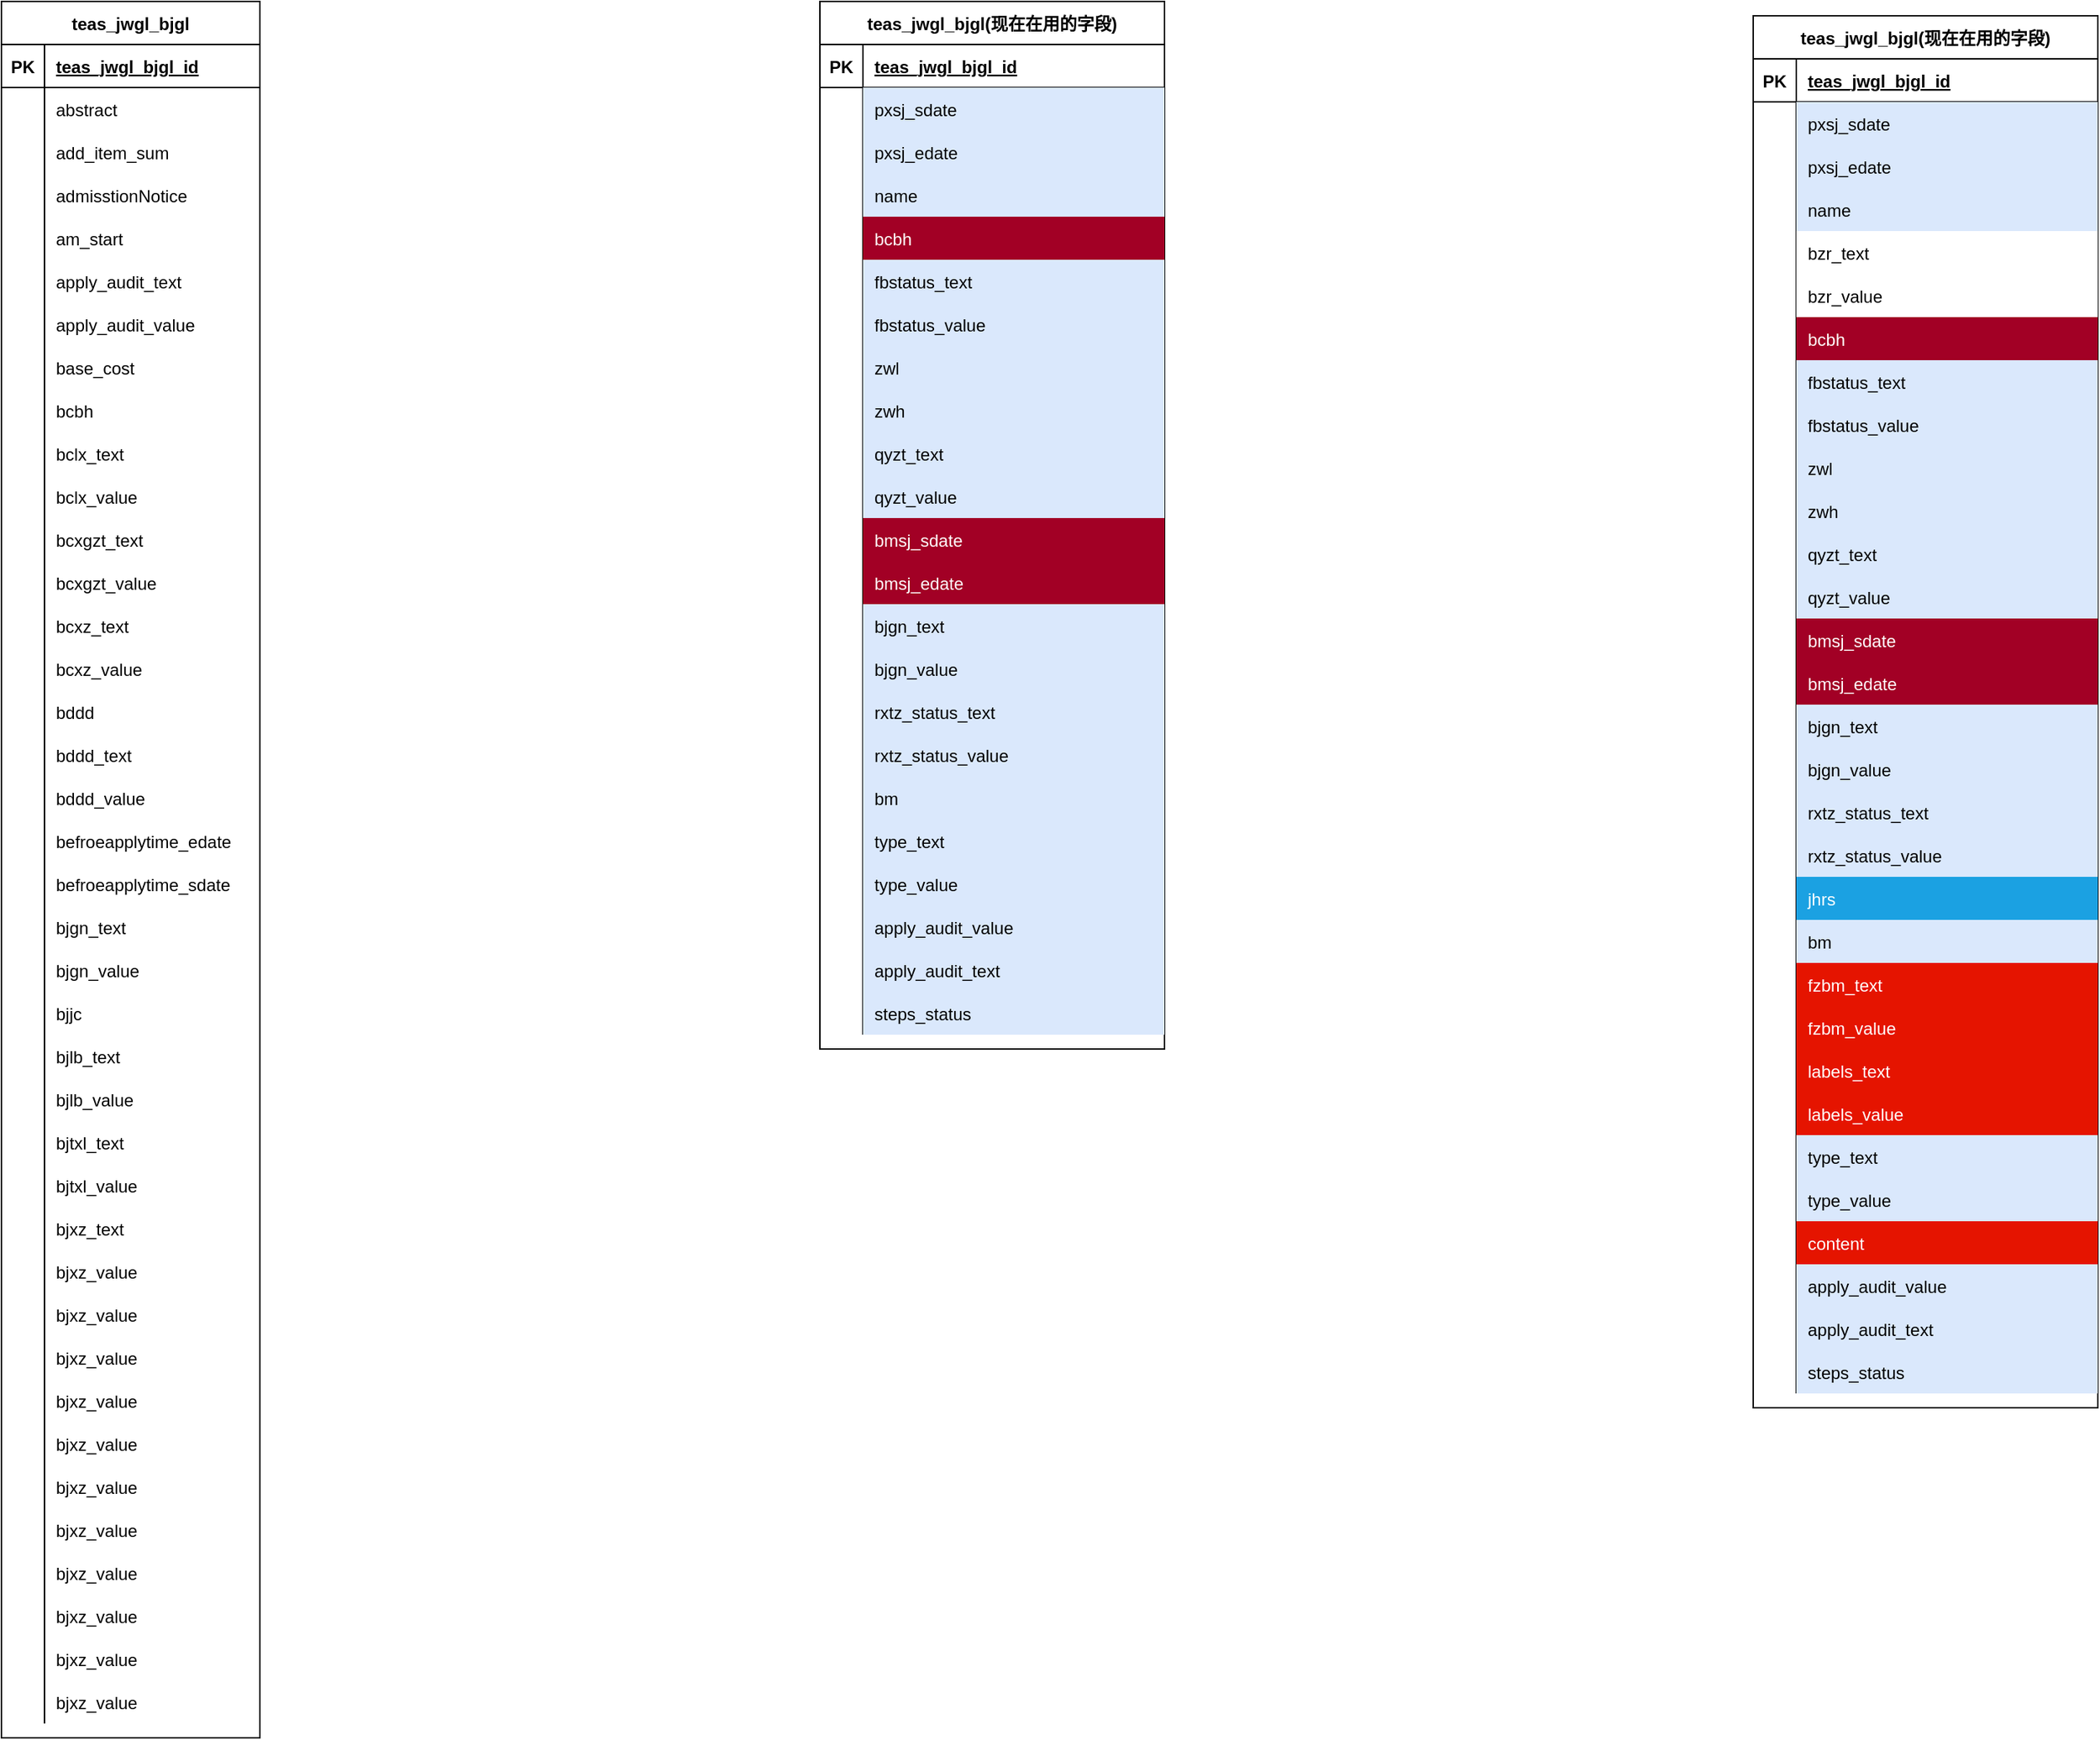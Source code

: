 <mxfile version="14.6.13" type="device"><diagram id="-XT7lqVoC6-O75ZKK7OO" name="第 1 页"><mxGraphModel dx="1408" dy="808" grid="1" gridSize="10" guides="1" tooltips="1" connect="1" arrows="1" fold="1" page="1" pageScale="1" pageWidth="3300" pageHeight="4681" math="0" shadow="0"><root><mxCell id="0"/><mxCell id="1" parent="0"/><mxCell id="koLDO6SWNbWMgEQploEb-26" value="teas_jwgl_bjgl" style="shape=table;startSize=30;container=1;collapsible=1;childLayout=tableLayout;fixedRows=1;rowLines=0;fontStyle=1;align=center;resizeLast=1;" parent="1" vertex="1"><mxGeometry x="720" y="450" width="180" height="1210" as="geometry"/></mxCell><mxCell id="koLDO6SWNbWMgEQploEb-27" value="" style="shape=partialRectangle;collapsible=0;dropTarget=0;pointerEvents=0;fillColor=none;top=0;left=0;bottom=1;right=0;points=[[0,0.5],[1,0.5]];portConstraint=eastwest;" parent="koLDO6SWNbWMgEQploEb-26" vertex="1"><mxGeometry y="30" width="180" height="30" as="geometry"/></mxCell><mxCell id="koLDO6SWNbWMgEQploEb-28" value="PK" style="shape=partialRectangle;connectable=0;fillColor=none;top=0;left=0;bottom=0;right=0;fontStyle=1;overflow=hidden;" parent="koLDO6SWNbWMgEQploEb-27" vertex="1"><mxGeometry width="30" height="30" as="geometry"/></mxCell><mxCell id="koLDO6SWNbWMgEQploEb-29" value="teas_jwgl_bjgl_id" style="shape=partialRectangle;connectable=0;fillColor=none;top=0;left=0;bottom=0;right=0;align=left;spacingLeft=6;fontStyle=5;overflow=hidden;" parent="koLDO6SWNbWMgEQploEb-27" vertex="1"><mxGeometry x="30" width="150" height="30" as="geometry"/></mxCell><mxCell id="koLDO6SWNbWMgEQploEb-30" value="" style="shape=partialRectangle;collapsible=0;dropTarget=0;pointerEvents=0;fillColor=none;top=0;left=0;bottom=0;right=0;points=[[0,0.5],[1,0.5]];portConstraint=eastwest;" parent="koLDO6SWNbWMgEQploEb-26" vertex="1"><mxGeometry y="60" width="180" height="30" as="geometry"/></mxCell><mxCell id="koLDO6SWNbWMgEQploEb-31" value="" style="shape=partialRectangle;connectable=0;fillColor=none;top=0;left=0;bottom=0;right=0;editable=1;overflow=hidden;" parent="koLDO6SWNbWMgEQploEb-30" vertex="1"><mxGeometry width="30" height="30" as="geometry"/></mxCell><mxCell id="koLDO6SWNbWMgEQploEb-32" value="abstract" style="shape=partialRectangle;connectable=0;fillColor=none;top=0;left=0;bottom=0;right=0;align=left;spacingLeft=6;overflow=hidden;" parent="koLDO6SWNbWMgEQploEb-30" vertex="1"><mxGeometry x="30" width="150" height="30" as="geometry"/></mxCell><mxCell id="koLDO6SWNbWMgEQploEb-33" value="" style="shape=partialRectangle;collapsible=0;dropTarget=0;pointerEvents=0;fillColor=none;top=0;left=0;bottom=0;right=0;points=[[0,0.5],[1,0.5]];portConstraint=eastwest;" parent="koLDO6SWNbWMgEQploEb-26" vertex="1"><mxGeometry y="90" width="180" height="30" as="geometry"/></mxCell><mxCell id="koLDO6SWNbWMgEQploEb-34" value="" style="shape=partialRectangle;connectable=0;fillColor=none;top=0;left=0;bottom=0;right=0;editable=1;overflow=hidden;" parent="koLDO6SWNbWMgEQploEb-33" vertex="1"><mxGeometry width="30" height="30" as="geometry"/></mxCell><mxCell id="koLDO6SWNbWMgEQploEb-35" value="add_item_sum" style="shape=partialRectangle;connectable=0;fillColor=none;top=0;left=0;bottom=0;right=0;align=left;spacingLeft=6;overflow=hidden;" parent="koLDO6SWNbWMgEQploEb-33" vertex="1"><mxGeometry x="30" width="150" height="30" as="geometry"/></mxCell><mxCell id="koLDO6SWNbWMgEQploEb-36" value="" style="shape=partialRectangle;collapsible=0;dropTarget=0;pointerEvents=0;fillColor=none;top=0;left=0;bottom=0;right=0;points=[[0,0.5],[1,0.5]];portConstraint=eastwest;" parent="koLDO6SWNbWMgEQploEb-26" vertex="1"><mxGeometry y="120" width="180" height="30" as="geometry"/></mxCell><mxCell id="koLDO6SWNbWMgEQploEb-37" value="" style="shape=partialRectangle;connectable=0;fillColor=none;top=0;left=0;bottom=0;right=0;editable=1;overflow=hidden;" parent="koLDO6SWNbWMgEQploEb-36" vertex="1"><mxGeometry width="30" height="30" as="geometry"/></mxCell><mxCell id="koLDO6SWNbWMgEQploEb-38" value="admisstionNotice" style="shape=partialRectangle;connectable=0;fillColor=none;top=0;left=0;bottom=0;right=0;align=left;spacingLeft=6;overflow=hidden;" parent="koLDO6SWNbWMgEQploEb-36" vertex="1"><mxGeometry x="30" width="150" height="30" as="geometry"/></mxCell><mxCell id="jVJhy58rliu9O-kW8eVf-1" value="" style="shape=partialRectangle;collapsible=0;dropTarget=0;pointerEvents=0;fillColor=none;top=0;left=0;bottom=0;right=0;points=[[0,0.5],[1,0.5]];portConstraint=eastwest;" vertex="1" parent="koLDO6SWNbWMgEQploEb-26"><mxGeometry y="150" width="180" height="30" as="geometry"/></mxCell><mxCell id="jVJhy58rliu9O-kW8eVf-2" value="" style="shape=partialRectangle;connectable=0;fillColor=none;top=0;left=0;bottom=0;right=0;editable=1;overflow=hidden;" vertex="1" parent="jVJhy58rliu9O-kW8eVf-1"><mxGeometry width="30" height="30" as="geometry"/></mxCell><mxCell id="jVJhy58rliu9O-kW8eVf-3" value="am_start" style="shape=partialRectangle;connectable=0;fillColor=none;top=0;left=0;bottom=0;right=0;align=left;spacingLeft=6;overflow=hidden;" vertex="1" parent="jVJhy58rliu9O-kW8eVf-1"><mxGeometry x="30" width="150" height="30" as="geometry"/></mxCell><mxCell id="jVJhy58rliu9O-kW8eVf-4" value="" style="shape=partialRectangle;collapsible=0;dropTarget=0;pointerEvents=0;fillColor=none;top=0;left=0;bottom=0;right=0;points=[[0,0.5],[1,0.5]];portConstraint=eastwest;" vertex="1" parent="koLDO6SWNbWMgEQploEb-26"><mxGeometry y="180" width="180" height="30" as="geometry"/></mxCell><mxCell id="jVJhy58rliu9O-kW8eVf-5" value="" style="shape=partialRectangle;connectable=0;fillColor=none;top=0;left=0;bottom=0;right=0;editable=1;overflow=hidden;" vertex="1" parent="jVJhy58rliu9O-kW8eVf-4"><mxGeometry width="30" height="30" as="geometry"/></mxCell><mxCell id="jVJhy58rliu9O-kW8eVf-6" value="apply_audit_text" style="shape=partialRectangle;connectable=0;fillColor=none;top=0;left=0;bottom=0;right=0;align=left;spacingLeft=6;overflow=hidden;" vertex="1" parent="jVJhy58rliu9O-kW8eVf-4"><mxGeometry x="30" width="150" height="30" as="geometry"/></mxCell><mxCell id="jVJhy58rliu9O-kW8eVf-7" value="" style="shape=partialRectangle;collapsible=0;dropTarget=0;pointerEvents=0;fillColor=none;top=0;left=0;bottom=0;right=0;points=[[0,0.5],[1,0.5]];portConstraint=eastwest;" vertex="1" parent="koLDO6SWNbWMgEQploEb-26"><mxGeometry y="210" width="180" height="30" as="geometry"/></mxCell><mxCell id="jVJhy58rliu9O-kW8eVf-8" value="" style="shape=partialRectangle;connectable=0;fillColor=none;top=0;left=0;bottom=0;right=0;editable=1;overflow=hidden;" vertex="1" parent="jVJhy58rliu9O-kW8eVf-7"><mxGeometry width="30" height="30" as="geometry"/></mxCell><mxCell id="jVJhy58rliu9O-kW8eVf-9" value="apply_audit_value" style="shape=partialRectangle;connectable=0;fillColor=none;top=0;left=0;bottom=0;right=0;align=left;spacingLeft=6;overflow=hidden;" vertex="1" parent="jVJhy58rliu9O-kW8eVf-7"><mxGeometry x="30" width="150" height="30" as="geometry"/></mxCell><mxCell id="jVJhy58rliu9O-kW8eVf-10" value="" style="shape=partialRectangle;collapsible=0;dropTarget=0;pointerEvents=0;fillColor=none;top=0;left=0;bottom=0;right=0;points=[[0,0.5],[1,0.5]];portConstraint=eastwest;" vertex="1" parent="koLDO6SWNbWMgEQploEb-26"><mxGeometry y="240" width="180" height="30" as="geometry"/></mxCell><mxCell id="jVJhy58rliu9O-kW8eVf-11" value="" style="shape=partialRectangle;connectable=0;fillColor=none;top=0;left=0;bottom=0;right=0;editable=1;overflow=hidden;" vertex="1" parent="jVJhy58rliu9O-kW8eVf-10"><mxGeometry width="30" height="30" as="geometry"/></mxCell><mxCell id="jVJhy58rliu9O-kW8eVf-12" value="base_cost" style="shape=partialRectangle;connectable=0;fillColor=none;top=0;left=0;bottom=0;right=0;align=left;spacingLeft=6;overflow=hidden;" vertex="1" parent="jVJhy58rliu9O-kW8eVf-10"><mxGeometry x="30" width="150" height="30" as="geometry"/></mxCell><mxCell id="jVJhy58rliu9O-kW8eVf-13" value="" style="shape=partialRectangle;collapsible=0;dropTarget=0;pointerEvents=0;fillColor=none;top=0;left=0;bottom=0;right=0;points=[[0,0.5],[1,0.5]];portConstraint=eastwest;" vertex="1" parent="koLDO6SWNbWMgEQploEb-26"><mxGeometry y="270" width="180" height="30" as="geometry"/></mxCell><mxCell id="jVJhy58rliu9O-kW8eVf-14" value="" style="shape=partialRectangle;connectable=0;fillColor=none;top=0;left=0;bottom=0;right=0;editable=1;overflow=hidden;" vertex="1" parent="jVJhy58rliu9O-kW8eVf-13"><mxGeometry width="30" height="30" as="geometry"/></mxCell><mxCell id="jVJhy58rliu9O-kW8eVf-15" value="bcbh" style="shape=partialRectangle;connectable=0;fillColor=none;top=0;left=0;bottom=0;right=0;align=left;spacingLeft=6;overflow=hidden;" vertex="1" parent="jVJhy58rliu9O-kW8eVf-13"><mxGeometry x="30" width="150" height="30" as="geometry"/></mxCell><mxCell id="jVJhy58rliu9O-kW8eVf-16" value="" style="shape=partialRectangle;collapsible=0;dropTarget=0;pointerEvents=0;fillColor=none;top=0;left=0;bottom=0;right=0;points=[[0,0.5],[1,0.5]];portConstraint=eastwest;" vertex="1" parent="koLDO6SWNbWMgEQploEb-26"><mxGeometry y="300" width="180" height="30" as="geometry"/></mxCell><mxCell id="jVJhy58rliu9O-kW8eVf-17" value="" style="shape=partialRectangle;connectable=0;fillColor=none;top=0;left=0;bottom=0;right=0;editable=1;overflow=hidden;" vertex="1" parent="jVJhy58rliu9O-kW8eVf-16"><mxGeometry width="30" height="30" as="geometry"/></mxCell><mxCell id="jVJhy58rliu9O-kW8eVf-18" value="bclx_text" style="shape=partialRectangle;connectable=0;fillColor=none;top=0;left=0;bottom=0;right=0;align=left;spacingLeft=6;overflow=hidden;" vertex="1" parent="jVJhy58rliu9O-kW8eVf-16"><mxGeometry x="30" width="150" height="30" as="geometry"/></mxCell><mxCell id="jVJhy58rliu9O-kW8eVf-19" value="" style="shape=partialRectangle;collapsible=0;dropTarget=0;pointerEvents=0;fillColor=none;top=0;left=0;bottom=0;right=0;points=[[0,0.5],[1,0.5]];portConstraint=eastwest;" vertex="1" parent="koLDO6SWNbWMgEQploEb-26"><mxGeometry y="330" width="180" height="30" as="geometry"/></mxCell><mxCell id="jVJhy58rliu9O-kW8eVf-20" value="" style="shape=partialRectangle;connectable=0;fillColor=none;top=0;left=0;bottom=0;right=0;editable=1;overflow=hidden;" vertex="1" parent="jVJhy58rliu9O-kW8eVf-19"><mxGeometry width="30" height="30" as="geometry"/></mxCell><mxCell id="jVJhy58rliu9O-kW8eVf-21" value="bclx_value" style="shape=partialRectangle;connectable=0;fillColor=none;top=0;left=0;bottom=0;right=0;align=left;spacingLeft=6;overflow=hidden;" vertex="1" parent="jVJhy58rliu9O-kW8eVf-19"><mxGeometry x="30" width="150" height="30" as="geometry"/></mxCell><mxCell id="jVJhy58rliu9O-kW8eVf-22" value="" style="shape=partialRectangle;collapsible=0;dropTarget=0;pointerEvents=0;fillColor=none;top=0;left=0;bottom=0;right=0;points=[[0,0.5],[1,0.5]];portConstraint=eastwest;" vertex="1" parent="koLDO6SWNbWMgEQploEb-26"><mxGeometry y="360" width="180" height="30" as="geometry"/></mxCell><mxCell id="jVJhy58rliu9O-kW8eVf-23" value="" style="shape=partialRectangle;connectable=0;fillColor=none;top=0;left=0;bottom=0;right=0;editable=1;overflow=hidden;" vertex="1" parent="jVJhy58rliu9O-kW8eVf-22"><mxGeometry width="30" height="30" as="geometry"/></mxCell><mxCell id="jVJhy58rliu9O-kW8eVf-24" value="bcxgzt_text" style="shape=partialRectangle;connectable=0;fillColor=none;top=0;left=0;bottom=0;right=0;align=left;spacingLeft=6;overflow=hidden;" vertex="1" parent="jVJhy58rliu9O-kW8eVf-22"><mxGeometry x="30" width="150" height="30" as="geometry"/></mxCell><mxCell id="jVJhy58rliu9O-kW8eVf-25" value="" style="shape=partialRectangle;collapsible=0;dropTarget=0;pointerEvents=0;fillColor=none;top=0;left=0;bottom=0;right=0;points=[[0,0.5],[1,0.5]];portConstraint=eastwest;" vertex="1" parent="koLDO6SWNbWMgEQploEb-26"><mxGeometry y="390" width="180" height="30" as="geometry"/></mxCell><mxCell id="jVJhy58rliu9O-kW8eVf-26" value="" style="shape=partialRectangle;connectable=0;fillColor=none;top=0;left=0;bottom=0;right=0;editable=1;overflow=hidden;" vertex="1" parent="jVJhy58rliu9O-kW8eVf-25"><mxGeometry width="30" height="30" as="geometry"/></mxCell><mxCell id="jVJhy58rliu9O-kW8eVf-27" value="bcxgzt_value" style="shape=partialRectangle;connectable=0;fillColor=none;top=0;left=0;bottom=0;right=0;align=left;spacingLeft=6;overflow=hidden;" vertex="1" parent="jVJhy58rliu9O-kW8eVf-25"><mxGeometry x="30" width="150" height="30" as="geometry"/></mxCell><mxCell id="jVJhy58rliu9O-kW8eVf-28" value="" style="shape=partialRectangle;collapsible=0;dropTarget=0;pointerEvents=0;fillColor=none;top=0;left=0;bottom=0;right=0;points=[[0,0.5],[1,0.5]];portConstraint=eastwest;" vertex="1" parent="koLDO6SWNbWMgEQploEb-26"><mxGeometry y="420" width="180" height="30" as="geometry"/></mxCell><mxCell id="jVJhy58rliu9O-kW8eVf-29" value="" style="shape=partialRectangle;connectable=0;fillColor=none;top=0;left=0;bottom=0;right=0;editable=1;overflow=hidden;" vertex="1" parent="jVJhy58rliu9O-kW8eVf-28"><mxGeometry width="30" height="30" as="geometry"/></mxCell><mxCell id="jVJhy58rliu9O-kW8eVf-30" value="bcxz_text" style="shape=partialRectangle;connectable=0;fillColor=none;top=0;left=0;bottom=0;right=0;align=left;spacingLeft=6;overflow=hidden;" vertex="1" parent="jVJhy58rliu9O-kW8eVf-28"><mxGeometry x="30" width="150" height="30" as="geometry"/></mxCell><mxCell id="jVJhy58rliu9O-kW8eVf-31" value="" style="shape=partialRectangle;collapsible=0;dropTarget=0;pointerEvents=0;fillColor=none;top=0;left=0;bottom=0;right=0;points=[[0,0.5],[1,0.5]];portConstraint=eastwest;" vertex="1" parent="koLDO6SWNbWMgEQploEb-26"><mxGeometry y="450" width="180" height="30" as="geometry"/></mxCell><mxCell id="jVJhy58rliu9O-kW8eVf-32" value="" style="shape=partialRectangle;connectable=0;fillColor=none;top=0;left=0;bottom=0;right=0;editable=1;overflow=hidden;" vertex="1" parent="jVJhy58rliu9O-kW8eVf-31"><mxGeometry width="30" height="30" as="geometry"/></mxCell><mxCell id="jVJhy58rliu9O-kW8eVf-33" value="bcxz_value" style="shape=partialRectangle;connectable=0;fillColor=none;top=0;left=0;bottom=0;right=0;align=left;spacingLeft=6;overflow=hidden;" vertex="1" parent="jVJhy58rliu9O-kW8eVf-31"><mxGeometry x="30" width="150" height="30" as="geometry"/></mxCell><mxCell id="jVJhy58rliu9O-kW8eVf-34" value="" style="shape=partialRectangle;collapsible=0;dropTarget=0;pointerEvents=0;fillColor=none;top=0;left=0;bottom=0;right=0;points=[[0,0.5],[1,0.5]];portConstraint=eastwest;" vertex="1" parent="koLDO6SWNbWMgEQploEb-26"><mxGeometry y="480" width="180" height="30" as="geometry"/></mxCell><mxCell id="jVJhy58rliu9O-kW8eVf-35" value="" style="shape=partialRectangle;connectable=0;fillColor=none;top=0;left=0;bottom=0;right=0;editable=1;overflow=hidden;" vertex="1" parent="jVJhy58rliu9O-kW8eVf-34"><mxGeometry width="30" height="30" as="geometry"/></mxCell><mxCell id="jVJhy58rliu9O-kW8eVf-36" value="bddd" style="shape=partialRectangle;connectable=0;fillColor=none;top=0;left=0;bottom=0;right=0;align=left;spacingLeft=6;overflow=hidden;" vertex="1" parent="jVJhy58rliu9O-kW8eVf-34"><mxGeometry x="30" width="150" height="30" as="geometry"/></mxCell><mxCell id="jVJhy58rliu9O-kW8eVf-37" value="" style="shape=partialRectangle;collapsible=0;dropTarget=0;pointerEvents=0;fillColor=none;top=0;left=0;bottom=0;right=0;points=[[0,0.5],[1,0.5]];portConstraint=eastwest;" vertex="1" parent="koLDO6SWNbWMgEQploEb-26"><mxGeometry y="510" width="180" height="30" as="geometry"/></mxCell><mxCell id="jVJhy58rliu9O-kW8eVf-38" value="" style="shape=partialRectangle;connectable=0;fillColor=none;top=0;left=0;bottom=0;right=0;editable=1;overflow=hidden;" vertex="1" parent="jVJhy58rliu9O-kW8eVf-37"><mxGeometry width="30" height="30" as="geometry"/></mxCell><mxCell id="jVJhy58rliu9O-kW8eVf-39" value="bddd_text" style="shape=partialRectangle;connectable=0;fillColor=none;top=0;left=0;bottom=0;right=0;align=left;spacingLeft=6;overflow=hidden;" vertex="1" parent="jVJhy58rliu9O-kW8eVf-37"><mxGeometry x="30" width="150" height="30" as="geometry"/></mxCell><mxCell id="jVJhy58rliu9O-kW8eVf-40" value="" style="shape=partialRectangle;collapsible=0;dropTarget=0;pointerEvents=0;fillColor=none;top=0;left=0;bottom=0;right=0;points=[[0,0.5],[1,0.5]];portConstraint=eastwest;" vertex="1" parent="koLDO6SWNbWMgEQploEb-26"><mxGeometry y="540" width="180" height="30" as="geometry"/></mxCell><mxCell id="jVJhy58rliu9O-kW8eVf-41" value="" style="shape=partialRectangle;connectable=0;fillColor=none;top=0;left=0;bottom=0;right=0;editable=1;overflow=hidden;" vertex="1" parent="jVJhy58rliu9O-kW8eVf-40"><mxGeometry width="30" height="30" as="geometry"/></mxCell><mxCell id="jVJhy58rliu9O-kW8eVf-42" value="bddd_value" style="shape=partialRectangle;connectable=0;fillColor=none;top=0;left=0;bottom=0;right=0;align=left;spacingLeft=6;overflow=hidden;" vertex="1" parent="jVJhy58rliu9O-kW8eVf-40"><mxGeometry x="30" width="150" height="30" as="geometry"/></mxCell><mxCell id="jVJhy58rliu9O-kW8eVf-43" value="" style="shape=partialRectangle;collapsible=0;dropTarget=0;pointerEvents=0;fillColor=none;top=0;left=0;bottom=0;right=0;points=[[0,0.5],[1,0.5]];portConstraint=eastwest;" vertex="1" parent="koLDO6SWNbWMgEQploEb-26"><mxGeometry y="570" width="180" height="30" as="geometry"/></mxCell><mxCell id="jVJhy58rliu9O-kW8eVf-44" value="" style="shape=partialRectangle;connectable=0;fillColor=none;top=0;left=0;bottom=0;right=0;editable=1;overflow=hidden;" vertex="1" parent="jVJhy58rliu9O-kW8eVf-43"><mxGeometry width="30" height="30" as="geometry"/></mxCell><mxCell id="jVJhy58rliu9O-kW8eVf-45" value="befroeapplytime_edate" style="shape=partialRectangle;connectable=0;fillColor=none;top=0;left=0;bottom=0;right=0;align=left;spacingLeft=6;overflow=hidden;" vertex="1" parent="jVJhy58rliu9O-kW8eVf-43"><mxGeometry x="30" width="150" height="30" as="geometry"/></mxCell><mxCell id="jVJhy58rliu9O-kW8eVf-46" value="" style="shape=partialRectangle;collapsible=0;dropTarget=0;pointerEvents=0;fillColor=none;top=0;left=0;bottom=0;right=0;points=[[0,0.5],[1,0.5]];portConstraint=eastwest;" vertex="1" parent="koLDO6SWNbWMgEQploEb-26"><mxGeometry y="600" width="180" height="30" as="geometry"/></mxCell><mxCell id="jVJhy58rliu9O-kW8eVf-47" value="" style="shape=partialRectangle;connectable=0;fillColor=none;top=0;left=0;bottom=0;right=0;editable=1;overflow=hidden;" vertex="1" parent="jVJhy58rliu9O-kW8eVf-46"><mxGeometry width="30" height="30" as="geometry"/></mxCell><mxCell id="jVJhy58rliu9O-kW8eVf-48" value="befroeapplytime_sdate" style="shape=partialRectangle;connectable=0;fillColor=none;top=0;left=0;bottom=0;right=0;align=left;spacingLeft=6;overflow=hidden;" vertex="1" parent="jVJhy58rliu9O-kW8eVf-46"><mxGeometry x="30" width="150" height="30" as="geometry"/></mxCell><mxCell id="jVJhy58rliu9O-kW8eVf-49" value="" style="shape=partialRectangle;collapsible=0;dropTarget=0;pointerEvents=0;fillColor=none;top=0;left=0;bottom=0;right=0;points=[[0,0.5],[1,0.5]];portConstraint=eastwest;" vertex="1" parent="koLDO6SWNbWMgEQploEb-26"><mxGeometry y="630" width="180" height="30" as="geometry"/></mxCell><mxCell id="jVJhy58rliu9O-kW8eVf-50" value="" style="shape=partialRectangle;connectable=0;fillColor=none;top=0;left=0;bottom=0;right=0;editable=1;overflow=hidden;" vertex="1" parent="jVJhy58rliu9O-kW8eVf-49"><mxGeometry width="30" height="30" as="geometry"/></mxCell><mxCell id="jVJhy58rliu9O-kW8eVf-51" value="bjgn_text" style="shape=partialRectangle;connectable=0;fillColor=none;top=0;left=0;bottom=0;right=0;align=left;spacingLeft=6;overflow=hidden;" vertex="1" parent="jVJhy58rliu9O-kW8eVf-49"><mxGeometry x="30" width="150" height="30" as="geometry"/></mxCell><mxCell id="jVJhy58rliu9O-kW8eVf-52" value="" style="shape=partialRectangle;collapsible=0;dropTarget=0;pointerEvents=0;fillColor=none;top=0;left=0;bottom=0;right=0;points=[[0,0.5],[1,0.5]];portConstraint=eastwest;" vertex="1" parent="koLDO6SWNbWMgEQploEb-26"><mxGeometry y="660" width="180" height="30" as="geometry"/></mxCell><mxCell id="jVJhy58rliu9O-kW8eVf-53" value="" style="shape=partialRectangle;connectable=0;fillColor=none;top=0;left=0;bottom=0;right=0;editable=1;overflow=hidden;" vertex="1" parent="jVJhy58rliu9O-kW8eVf-52"><mxGeometry width="30" height="30" as="geometry"/></mxCell><mxCell id="jVJhy58rliu9O-kW8eVf-54" value="bjgn_value" style="shape=partialRectangle;connectable=0;fillColor=none;top=0;left=0;bottom=0;right=0;align=left;spacingLeft=6;overflow=hidden;" vertex="1" parent="jVJhy58rliu9O-kW8eVf-52"><mxGeometry x="30" width="150" height="30" as="geometry"/></mxCell><mxCell id="jVJhy58rliu9O-kW8eVf-55" value="" style="shape=partialRectangle;collapsible=0;dropTarget=0;pointerEvents=0;fillColor=none;top=0;left=0;bottom=0;right=0;points=[[0,0.5],[1,0.5]];portConstraint=eastwest;" vertex="1" parent="koLDO6SWNbWMgEQploEb-26"><mxGeometry y="690" width="180" height="30" as="geometry"/></mxCell><mxCell id="jVJhy58rliu9O-kW8eVf-56" value="" style="shape=partialRectangle;connectable=0;fillColor=none;top=0;left=0;bottom=0;right=0;editable=1;overflow=hidden;" vertex="1" parent="jVJhy58rliu9O-kW8eVf-55"><mxGeometry width="30" height="30" as="geometry"/></mxCell><mxCell id="jVJhy58rliu9O-kW8eVf-57" value="bjjc" style="shape=partialRectangle;connectable=0;fillColor=none;top=0;left=0;bottom=0;right=0;align=left;spacingLeft=6;overflow=hidden;" vertex="1" parent="jVJhy58rliu9O-kW8eVf-55"><mxGeometry x="30" width="150" height="30" as="geometry"/></mxCell><mxCell id="jVJhy58rliu9O-kW8eVf-58" value="" style="shape=partialRectangle;collapsible=0;dropTarget=0;pointerEvents=0;fillColor=none;top=0;left=0;bottom=0;right=0;points=[[0,0.5],[1,0.5]];portConstraint=eastwest;" vertex="1" parent="koLDO6SWNbWMgEQploEb-26"><mxGeometry y="720" width="180" height="30" as="geometry"/></mxCell><mxCell id="jVJhy58rliu9O-kW8eVf-59" value="" style="shape=partialRectangle;connectable=0;fillColor=none;top=0;left=0;bottom=0;right=0;editable=1;overflow=hidden;" vertex="1" parent="jVJhy58rliu9O-kW8eVf-58"><mxGeometry width="30" height="30" as="geometry"/></mxCell><mxCell id="jVJhy58rliu9O-kW8eVf-60" value="bjlb_text" style="shape=partialRectangle;connectable=0;fillColor=none;top=0;left=0;bottom=0;right=0;align=left;spacingLeft=6;overflow=hidden;" vertex="1" parent="jVJhy58rliu9O-kW8eVf-58"><mxGeometry x="30" width="150" height="30" as="geometry"/></mxCell><mxCell id="jVJhy58rliu9O-kW8eVf-61" value="" style="shape=partialRectangle;collapsible=0;dropTarget=0;pointerEvents=0;fillColor=none;top=0;left=0;bottom=0;right=0;points=[[0,0.5],[1,0.5]];portConstraint=eastwest;" vertex="1" parent="koLDO6SWNbWMgEQploEb-26"><mxGeometry y="750" width="180" height="30" as="geometry"/></mxCell><mxCell id="jVJhy58rliu9O-kW8eVf-62" value="" style="shape=partialRectangle;connectable=0;fillColor=none;top=0;left=0;bottom=0;right=0;editable=1;overflow=hidden;" vertex="1" parent="jVJhy58rliu9O-kW8eVf-61"><mxGeometry width="30" height="30" as="geometry"/></mxCell><mxCell id="jVJhy58rliu9O-kW8eVf-63" value="bjlb_value" style="shape=partialRectangle;connectable=0;fillColor=none;top=0;left=0;bottom=0;right=0;align=left;spacingLeft=6;overflow=hidden;" vertex="1" parent="jVJhy58rliu9O-kW8eVf-61"><mxGeometry x="30" width="150" height="30" as="geometry"/></mxCell><mxCell id="jVJhy58rliu9O-kW8eVf-64" value="" style="shape=partialRectangle;collapsible=0;dropTarget=0;pointerEvents=0;fillColor=none;top=0;left=0;bottom=0;right=0;points=[[0,0.5],[1,0.5]];portConstraint=eastwest;" vertex="1" parent="koLDO6SWNbWMgEQploEb-26"><mxGeometry y="780" width="180" height="30" as="geometry"/></mxCell><mxCell id="jVJhy58rliu9O-kW8eVf-65" value="" style="shape=partialRectangle;connectable=0;fillColor=none;top=0;left=0;bottom=0;right=0;editable=1;overflow=hidden;" vertex="1" parent="jVJhy58rliu9O-kW8eVf-64"><mxGeometry width="30" height="30" as="geometry"/></mxCell><mxCell id="jVJhy58rliu9O-kW8eVf-66" value="bjtxl_text" style="shape=partialRectangle;connectable=0;fillColor=none;top=0;left=0;bottom=0;right=0;align=left;spacingLeft=6;overflow=hidden;" vertex="1" parent="jVJhy58rliu9O-kW8eVf-64"><mxGeometry x="30" width="150" height="30" as="geometry"/></mxCell><mxCell id="jVJhy58rliu9O-kW8eVf-67" value="" style="shape=partialRectangle;collapsible=0;dropTarget=0;pointerEvents=0;fillColor=none;top=0;left=0;bottom=0;right=0;points=[[0,0.5],[1,0.5]];portConstraint=eastwest;" vertex="1" parent="koLDO6SWNbWMgEQploEb-26"><mxGeometry y="810" width="180" height="30" as="geometry"/></mxCell><mxCell id="jVJhy58rliu9O-kW8eVf-68" value="" style="shape=partialRectangle;connectable=0;fillColor=none;top=0;left=0;bottom=0;right=0;editable=1;overflow=hidden;" vertex="1" parent="jVJhy58rliu9O-kW8eVf-67"><mxGeometry width="30" height="30" as="geometry"/></mxCell><mxCell id="jVJhy58rliu9O-kW8eVf-69" value="bjtxl_value" style="shape=partialRectangle;connectable=0;fillColor=none;top=0;left=0;bottom=0;right=0;align=left;spacingLeft=6;overflow=hidden;" vertex="1" parent="jVJhy58rliu9O-kW8eVf-67"><mxGeometry x="30" width="150" height="30" as="geometry"/></mxCell><mxCell id="jVJhy58rliu9O-kW8eVf-70" value="" style="shape=partialRectangle;collapsible=0;dropTarget=0;pointerEvents=0;fillColor=none;top=0;left=0;bottom=0;right=0;points=[[0,0.5],[1,0.5]];portConstraint=eastwest;" vertex="1" parent="koLDO6SWNbWMgEQploEb-26"><mxGeometry y="840" width="180" height="30" as="geometry"/></mxCell><mxCell id="jVJhy58rliu9O-kW8eVf-71" value="" style="shape=partialRectangle;connectable=0;fillColor=none;top=0;left=0;bottom=0;right=0;editable=1;overflow=hidden;" vertex="1" parent="jVJhy58rliu9O-kW8eVf-70"><mxGeometry width="30" height="30" as="geometry"/></mxCell><mxCell id="jVJhy58rliu9O-kW8eVf-72" value="bjxz_text" style="shape=partialRectangle;connectable=0;fillColor=none;top=0;left=0;bottom=0;right=0;align=left;spacingLeft=6;overflow=hidden;" vertex="1" parent="jVJhy58rliu9O-kW8eVf-70"><mxGeometry x="30" width="150" height="30" as="geometry"/></mxCell><mxCell id="jVJhy58rliu9O-kW8eVf-73" value="" style="shape=partialRectangle;collapsible=0;dropTarget=0;pointerEvents=0;fillColor=none;top=0;left=0;bottom=0;right=0;points=[[0,0.5],[1,0.5]];portConstraint=eastwest;" vertex="1" parent="koLDO6SWNbWMgEQploEb-26"><mxGeometry y="870" width="180" height="30" as="geometry"/></mxCell><mxCell id="jVJhy58rliu9O-kW8eVf-74" value="" style="shape=partialRectangle;connectable=0;fillColor=none;top=0;left=0;bottom=0;right=0;editable=1;overflow=hidden;" vertex="1" parent="jVJhy58rliu9O-kW8eVf-73"><mxGeometry width="30" height="30" as="geometry"/></mxCell><mxCell id="jVJhy58rliu9O-kW8eVf-75" value="bjxz_value" style="shape=partialRectangle;connectable=0;fillColor=none;top=0;left=0;bottom=0;right=0;align=left;spacingLeft=6;overflow=hidden;" vertex="1" parent="jVJhy58rliu9O-kW8eVf-73"><mxGeometry x="30" width="150" height="30" as="geometry"/></mxCell><mxCell id="jVJhy58rliu9O-kW8eVf-76" value="" style="shape=partialRectangle;collapsible=0;dropTarget=0;pointerEvents=0;fillColor=none;top=0;left=0;bottom=0;right=0;points=[[0,0.5],[1,0.5]];portConstraint=eastwest;" vertex="1" parent="koLDO6SWNbWMgEQploEb-26"><mxGeometry y="900" width="180" height="30" as="geometry"/></mxCell><mxCell id="jVJhy58rliu9O-kW8eVf-77" value="" style="shape=partialRectangle;connectable=0;fillColor=none;top=0;left=0;bottom=0;right=0;editable=1;overflow=hidden;" vertex="1" parent="jVJhy58rliu9O-kW8eVf-76"><mxGeometry width="30" height="30" as="geometry"/></mxCell><mxCell id="jVJhy58rliu9O-kW8eVf-78" value="bjxz_value" style="shape=partialRectangle;connectable=0;fillColor=none;top=0;left=0;bottom=0;right=0;align=left;spacingLeft=6;overflow=hidden;" vertex="1" parent="jVJhy58rliu9O-kW8eVf-76"><mxGeometry x="30" width="150" height="30" as="geometry"/></mxCell><mxCell id="jVJhy58rliu9O-kW8eVf-79" value="" style="shape=partialRectangle;collapsible=0;dropTarget=0;pointerEvents=0;fillColor=none;top=0;left=0;bottom=0;right=0;points=[[0,0.5],[1,0.5]];portConstraint=eastwest;" vertex="1" parent="koLDO6SWNbWMgEQploEb-26"><mxGeometry y="930" width="180" height="30" as="geometry"/></mxCell><mxCell id="jVJhy58rliu9O-kW8eVf-80" value="" style="shape=partialRectangle;connectable=0;fillColor=none;top=0;left=0;bottom=0;right=0;editable=1;overflow=hidden;" vertex="1" parent="jVJhy58rliu9O-kW8eVf-79"><mxGeometry width="30" height="30" as="geometry"/></mxCell><mxCell id="jVJhy58rliu9O-kW8eVf-81" value="bjxz_value" style="shape=partialRectangle;connectable=0;fillColor=none;top=0;left=0;bottom=0;right=0;align=left;spacingLeft=6;overflow=hidden;" vertex="1" parent="jVJhy58rliu9O-kW8eVf-79"><mxGeometry x="30" width="150" height="30" as="geometry"/></mxCell><mxCell id="jVJhy58rliu9O-kW8eVf-82" value="" style="shape=partialRectangle;collapsible=0;dropTarget=0;pointerEvents=0;fillColor=none;top=0;left=0;bottom=0;right=0;points=[[0,0.5],[1,0.5]];portConstraint=eastwest;" vertex="1" parent="koLDO6SWNbWMgEQploEb-26"><mxGeometry y="960" width="180" height="30" as="geometry"/></mxCell><mxCell id="jVJhy58rliu9O-kW8eVf-83" value="" style="shape=partialRectangle;connectable=0;fillColor=none;top=0;left=0;bottom=0;right=0;editable=1;overflow=hidden;" vertex="1" parent="jVJhy58rliu9O-kW8eVf-82"><mxGeometry width="30" height="30" as="geometry"/></mxCell><mxCell id="jVJhy58rliu9O-kW8eVf-84" value="bjxz_value" style="shape=partialRectangle;connectable=0;fillColor=none;top=0;left=0;bottom=0;right=0;align=left;spacingLeft=6;overflow=hidden;" vertex="1" parent="jVJhy58rliu9O-kW8eVf-82"><mxGeometry x="30" width="150" height="30" as="geometry"/></mxCell><mxCell id="jVJhy58rliu9O-kW8eVf-85" value="" style="shape=partialRectangle;collapsible=0;dropTarget=0;pointerEvents=0;fillColor=none;top=0;left=0;bottom=0;right=0;points=[[0,0.5],[1,0.5]];portConstraint=eastwest;" vertex="1" parent="koLDO6SWNbWMgEQploEb-26"><mxGeometry y="990" width="180" height="30" as="geometry"/></mxCell><mxCell id="jVJhy58rliu9O-kW8eVf-86" value="" style="shape=partialRectangle;connectable=0;fillColor=none;top=0;left=0;bottom=0;right=0;editable=1;overflow=hidden;" vertex="1" parent="jVJhy58rliu9O-kW8eVf-85"><mxGeometry width="30" height="30" as="geometry"/></mxCell><mxCell id="jVJhy58rliu9O-kW8eVf-87" value="bjxz_value" style="shape=partialRectangle;connectable=0;fillColor=none;top=0;left=0;bottom=0;right=0;align=left;spacingLeft=6;overflow=hidden;" vertex="1" parent="jVJhy58rliu9O-kW8eVf-85"><mxGeometry x="30" width="150" height="30" as="geometry"/></mxCell><mxCell id="jVJhy58rliu9O-kW8eVf-88" value="" style="shape=partialRectangle;collapsible=0;dropTarget=0;pointerEvents=0;fillColor=none;top=0;left=0;bottom=0;right=0;points=[[0,0.5],[1,0.5]];portConstraint=eastwest;" vertex="1" parent="koLDO6SWNbWMgEQploEb-26"><mxGeometry y="1020" width="180" height="30" as="geometry"/></mxCell><mxCell id="jVJhy58rliu9O-kW8eVf-89" value="" style="shape=partialRectangle;connectable=0;fillColor=none;top=0;left=0;bottom=0;right=0;editable=1;overflow=hidden;" vertex="1" parent="jVJhy58rliu9O-kW8eVf-88"><mxGeometry width="30" height="30" as="geometry"/></mxCell><mxCell id="jVJhy58rliu9O-kW8eVf-90" value="bjxz_value" style="shape=partialRectangle;connectable=0;fillColor=none;top=0;left=0;bottom=0;right=0;align=left;spacingLeft=6;overflow=hidden;" vertex="1" parent="jVJhy58rliu9O-kW8eVf-88"><mxGeometry x="30" width="150" height="30" as="geometry"/></mxCell><mxCell id="jVJhy58rliu9O-kW8eVf-91" value="" style="shape=partialRectangle;collapsible=0;dropTarget=0;pointerEvents=0;fillColor=none;top=0;left=0;bottom=0;right=0;points=[[0,0.5],[1,0.5]];portConstraint=eastwest;" vertex="1" parent="koLDO6SWNbWMgEQploEb-26"><mxGeometry y="1050" width="180" height="30" as="geometry"/></mxCell><mxCell id="jVJhy58rliu9O-kW8eVf-92" value="" style="shape=partialRectangle;connectable=0;fillColor=none;top=0;left=0;bottom=0;right=0;editable=1;overflow=hidden;" vertex="1" parent="jVJhy58rliu9O-kW8eVf-91"><mxGeometry width="30" height="30" as="geometry"/></mxCell><mxCell id="jVJhy58rliu9O-kW8eVf-93" value="bjxz_value" style="shape=partialRectangle;connectable=0;fillColor=none;top=0;left=0;bottom=0;right=0;align=left;spacingLeft=6;overflow=hidden;" vertex="1" parent="jVJhy58rliu9O-kW8eVf-91"><mxGeometry x="30" width="150" height="30" as="geometry"/></mxCell><mxCell id="jVJhy58rliu9O-kW8eVf-94" value="" style="shape=partialRectangle;collapsible=0;dropTarget=0;pointerEvents=0;fillColor=none;top=0;left=0;bottom=0;right=0;points=[[0,0.5],[1,0.5]];portConstraint=eastwest;" vertex="1" parent="koLDO6SWNbWMgEQploEb-26"><mxGeometry y="1080" width="180" height="30" as="geometry"/></mxCell><mxCell id="jVJhy58rliu9O-kW8eVf-95" value="" style="shape=partialRectangle;connectable=0;fillColor=none;top=0;left=0;bottom=0;right=0;editable=1;overflow=hidden;" vertex="1" parent="jVJhy58rliu9O-kW8eVf-94"><mxGeometry width="30" height="30" as="geometry"/></mxCell><mxCell id="jVJhy58rliu9O-kW8eVf-96" value="bjxz_value" style="shape=partialRectangle;connectable=0;fillColor=none;top=0;left=0;bottom=0;right=0;align=left;spacingLeft=6;overflow=hidden;" vertex="1" parent="jVJhy58rliu9O-kW8eVf-94"><mxGeometry x="30" width="150" height="30" as="geometry"/></mxCell><mxCell id="jVJhy58rliu9O-kW8eVf-97" value="" style="shape=partialRectangle;collapsible=0;dropTarget=0;pointerEvents=0;fillColor=none;top=0;left=0;bottom=0;right=0;points=[[0,0.5],[1,0.5]];portConstraint=eastwest;" vertex="1" parent="koLDO6SWNbWMgEQploEb-26"><mxGeometry y="1110" width="180" height="30" as="geometry"/></mxCell><mxCell id="jVJhy58rliu9O-kW8eVf-98" value="" style="shape=partialRectangle;connectable=0;fillColor=none;top=0;left=0;bottom=0;right=0;editable=1;overflow=hidden;" vertex="1" parent="jVJhy58rliu9O-kW8eVf-97"><mxGeometry width="30" height="30" as="geometry"/></mxCell><mxCell id="jVJhy58rliu9O-kW8eVf-99" value="bjxz_value" style="shape=partialRectangle;connectable=0;fillColor=none;top=0;left=0;bottom=0;right=0;align=left;spacingLeft=6;overflow=hidden;" vertex="1" parent="jVJhy58rliu9O-kW8eVf-97"><mxGeometry x="30" width="150" height="30" as="geometry"/></mxCell><mxCell id="jVJhy58rliu9O-kW8eVf-100" value="" style="shape=partialRectangle;collapsible=0;dropTarget=0;pointerEvents=0;fillColor=none;top=0;left=0;bottom=0;right=0;points=[[0,0.5],[1,0.5]];portConstraint=eastwest;" vertex="1" parent="koLDO6SWNbWMgEQploEb-26"><mxGeometry y="1140" width="180" height="30" as="geometry"/></mxCell><mxCell id="jVJhy58rliu9O-kW8eVf-101" value="" style="shape=partialRectangle;connectable=0;fillColor=none;top=0;left=0;bottom=0;right=0;editable=1;overflow=hidden;" vertex="1" parent="jVJhy58rliu9O-kW8eVf-100"><mxGeometry width="30" height="30" as="geometry"/></mxCell><mxCell id="jVJhy58rliu9O-kW8eVf-102" value="bjxz_value" style="shape=partialRectangle;connectable=0;fillColor=none;top=0;left=0;bottom=0;right=0;align=left;spacingLeft=6;overflow=hidden;" vertex="1" parent="jVJhy58rliu9O-kW8eVf-100"><mxGeometry x="30" width="150" height="30" as="geometry"/></mxCell><mxCell id="jVJhy58rliu9O-kW8eVf-103" value="" style="shape=partialRectangle;collapsible=0;dropTarget=0;pointerEvents=0;fillColor=none;top=0;left=0;bottom=0;right=0;points=[[0,0.5],[1,0.5]];portConstraint=eastwest;" vertex="1" parent="koLDO6SWNbWMgEQploEb-26"><mxGeometry y="1170" width="180" height="30" as="geometry"/></mxCell><mxCell id="jVJhy58rliu9O-kW8eVf-104" value="" style="shape=partialRectangle;connectable=0;fillColor=none;top=0;left=0;bottom=0;right=0;editable=1;overflow=hidden;" vertex="1" parent="jVJhy58rliu9O-kW8eVf-103"><mxGeometry width="30" height="30" as="geometry"/></mxCell><mxCell id="jVJhy58rliu9O-kW8eVf-105" value="bjxz_value" style="shape=partialRectangle;connectable=0;fillColor=none;top=0;left=0;bottom=0;right=0;align=left;spacingLeft=6;overflow=hidden;" vertex="1" parent="jVJhy58rliu9O-kW8eVf-103"><mxGeometry x="30" width="150" height="30" as="geometry"/></mxCell><mxCell id="jVJhy58rliu9O-kW8eVf-106" value="teas_jwgl_bjgl(现在在用的字段)" style="shape=table;startSize=30;container=1;collapsible=1;childLayout=tableLayout;fixedRows=1;rowLines=0;fontStyle=1;align=center;resizeLast=1;" vertex="1" parent="1"><mxGeometry x="1290" y="450" width="240" height="730" as="geometry"/></mxCell><mxCell id="jVJhy58rliu9O-kW8eVf-107" value="" style="shape=partialRectangle;collapsible=0;dropTarget=0;pointerEvents=0;fillColor=none;top=0;left=0;bottom=1;right=0;points=[[0,0.5],[1,0.5]];portConstraint=eastwest;" vertex="1" parent="jVJhy58rliu9O-kW8eVf-106"><mxGeometry y="30" width="240" height="30" as="geometry"/></mxCell><mxCell id="jVJhy58rliu9O-kW8eVf-108" value="PK" style="shape=partialRectangle;connectable=0;fillColor=none;top=0;left=0;bottom=0;right=0;fontStyle=1;overflow=hidden;" vertex="1" parent="jVJhy58rliu9O-kW8eVf-107"><mxGeometry width="30" height="30" as="geometry"/></mxCell><mxCell id="jVJhy58rliu9O-kW8eVf-109" value="teas_jwgl_bjgl_id" style="shape=partialRectangle;connectable=0;fillColor=none;top=0;left=0;bottom=0;right=0;align=left;spacingLeft=6;fontStyle=5;overflow=hidden;" vertex="1" parent="jVJhy58rliu9O-kW8eVf-107"><mxGeometry x="30" width="210" height="30" as="geometry"/></mxCell><mxCell id="jVJhy58rliu9O-kW8eVf-110" value="" style="shape=partialRectangle;collapsible=0;dropTarget=0;pointerEvents=0;fillColor=none;top=0;left=0;bottom=0;right=0;points=[[0,0.5],[1,0.5]];portConstraint=eastwest;" vertex="1" parent="jVJhy58rliu9O-kW8eVf-106"><mxGeometry y="60" width="240" height="30" as="geometry"/></mxCell><mxCell id="jVJhy58rliu9O-kW8eVf-111" value="" style="shape=partialRectangle;connectable=0;fillColor=none;top=0;left=0;bottom=0;right=0;editable=1;overflow=hidden;" vertex="1" parent="jVJhy58rliu9O-kW8eVf-110"><mxGeometry width="30" height="30" as="geometry"/></mxCell><mxCell id="jVJhy58rliu9O-kW8eVf-112" value="pxsj_sdate" style="shape=partialRectangle;connectable=0;fillColor=#dae8fc;top=0;left=0;bottom=0;right=0;align=left;spacingLeft=6;overflow=hidden;strokeColor=#6c8ebf;" vertex="1" parent="jVJhy58rliu9O-kW8eVf-110"><mxGeometry x="30" width="210" height="30" as="geometry"/></mxCell><mxCell id="jVJhy58rliu9O-kW8eVf-113" value="" style="shape=partialRectangle;collapsible=0;dropTarget=0;pointerEvents=0;fillColor=none;top=0;left=0;bottom=0;right=0;points=[[0,0.5],[1,0.5]];portConstraint=eastwest;" vertex="1" parent="jVJhy58rliu9O-kW8eVf-106"><mxGeometry y="90" width="240" height="30" as="geometry"/></mxCell><mxCell id="jVJhy58rliu9O-kW8eVf-114" value="" style="shape=partialRectangle;connectable=0;fillColor=none;top=0;left=0;bottom=0;right=0;editable=1;overflow=hidden;" vertex="1" parent="jVJhy58rliu9O-kW8eVf-113"><mxGeometry width="30" height="30" as="geometry"/></mxCell><mxCell id="jVJhy58rliu9O-kW8eVf-115" value="pxsj_edate" style="shape=partialRectangle;connectable=0;fillColor=#dae8fc;top=0;left=0;bottom=0;right=0;align=left;spacingLeft=6;overflow=hidden;strokeColor=#6c8ebf;" vertex="1" parent="jVJhy58rliu9O-kW8eVf-113"><mxGeometry x="30" width="210" height="30" as="geometry"/></mxCell><mxCell id="jVJhy58rliu9O-kW8eVf-116" value="" style="shape=partialRectangle;collapsible=0;dropTarget=0;pointerEvents=0;fillColor=none;top=0;left=0;bottom=0;right=0;points=[[0,0.5],[1,0.5]];portConstraint=eastwest;" vertex="1" parent="jVJhy58rliu9O-kW8eVf-106"><mxGeometry y="120" width="240" height="30" as="geometry"/></mxCell><mxCell id="jVJhy58rliu9O-kW8eVf-117" value="" style="shape=partialRectangle;connectable=0;fillColor=none;top=0;left=0;bottom=0;right=0;editable=1;overflow=hidden;" vertex="1" parent="jVJhy58rliu9O-kW8eVf-116"><mxGeometry width="30" height="30" as="geometry"/></mxCell><mxCell id="jVJhy58rliu9O-kW8eVf-118" value="name" style="shape=partialRectangle;connectable=0;fillColor=#dae8fc;top=0;left=0;bottom=0;right=0;align=left;spacingLeft=6;overflow=hidden;strokeColor=#6c8ebf;" vertex="1" parent="jVJhy58rliu9O-kW8eVf-116"><mxGeometry x="30" width="210" height="30" as="geometry"/></mxCell><mxCell id="jVJhy58rliu9O-kW8eVf-119" value="" style="shape=partialRectangle;collapsible=0;dropTarget=0;pointerEvents=0;fillColor=none;top=0;left=0;bottom=0;right=0;points=[[0,0.5],[1,0.5]];portConstraint=eastwest;" vertex="1" parent="jVJhy58rliu9O-kW8eVf-106"><mxGeometry y="150" width="240" height="30" as="geometry"/></mxCell><mxCell id="jVJhy58rliu9O-kW8eVf-120" value="" style="shape=partialRectangle;connectable=0;fillColor=none;top=0;left=0;bottom=0;right=0;editable=1;overflow=hidden;" vertex="1" parent="jVJhy58rliu9O-kW8eVf-119"><mxGeometry width="30" height="30" as="geometry"/></mxCell><mxCell id="jVJhy58rliu9O-kW8eVf-121" value="bcbh" style="shape=partialRectangle;connectable=0;fillColor=#a20025;top=0;left=0;bottom=0;right=0;align=left;spacingLeft=6;overflow=hidden;strokeColor=#6F0000;fontColor=#ffffff;" vertex="1" parent="jVJhy58rliu9O-kW8eVf-119"><mxGeometry x="30" width="210" height="30" as="geometry"/></mxCell><mxCell id="jVJhy58rliu9O-kW8eVf-122" value="" style="shape=partialRectangle;collapsible=0;dropTarget=0;pointerEvents=0;fillColor=none;top=0;left=0;bottom=0;right=0;points=[[0,0.5],[1,0.5]];portConstraint=eastwest;" vertex="1" parent="jVJhy58rliu9O-kW8eVf-106"><mxGeometry y="180" width="240" height="30" as="geometry"/></mxCell><mxCell id="jVJhy58rliu9O-kW8eVf-123" value="" style="shape=partialRectangle;connectable=0;fillColor=none;top=0;left=0;bottom=0;right=0;editable=1;overflow=hidden;" vertex="1" parent="jVJhy58rliu9O-kW8eVf-122"><mxGeometry width="30" height="30" as="geometry"/></mxCell><mxCell id="jVJhy58rliu9O-kW8eVf-124" value="fbstatus_text" style="shape=partialRectangle;connectable=0;fillColor=#dae8fc;top=0;left=0;bottom=0;right=0;align=left;spacingLeft=6;overflow=hidden;strokeColor=#6c8ebf;" vertex="1" parent="jVJhy58rliu9O-kW8eVf-122"><mxGeometry x="30" width="210" height="30" as="geometry"/></mxCell><mxCell id="jVJhy58rliu9O-kW8eVf-125" value="" style="shape=partialRectangle;collapsible=0;dropTarget=0;pointerEvents=0;fillColor=none;top=0;left=0;bottom=0;right=0;points=[[0,0.5],[1,0.5]];portConstraint=eastwest;" vertex="1" parent="jVJhy58rliu9O-kW8eVf-106"><mxGeometry y="210" width="240" height="30" as="geometry"/></mxCell><mxCell id="jVJhy58rliu9O-kW8eVf-126" value="" style="shape=partialRectangle;connectable=0;fillColor=none;top=0;left=0;bottom=0;right=0;editable=1;overflow=hidden;" vertex="1" parent="jVJhy58rliu9O-kW8eVf-125"><mxGeometry width="30" height="30" as="geometry"/></mxCell><mxCell id="jVJhy58rliu9O-kW8eVf-127" value="fbstatus_value" style="shape=partialRectangle;connectable=0;fillColor=#dae8fc;top=0;left=0;bottom=0;right=0;align=left;spacingLeft=6;overflow=hidden;strokeColor=#6c8ebf;" vertex="1" parent="jVJhy58rliu9O-kW8eVf-125"><mxGeometry x="30" width="210" height="30" as="geometry"/></mxCell><mxCell id="jVJhy58rliu9O-kW8eVf-128" value="" style="shape=partialRectangle;collapsible=0;dropTarget=0;pointerEvents=0;fillColor=none;top=0;left=0;bottom=0;right=0;points=[[0,0.5],[1,0.5]];portConstraint=eastwest;" vertex="1" parent="jVJhy58rliu9O-kW8eVf-106"><mxGeometry y="240" width="240" height="30" as="geometry"/></mxCell><mxCell id="jVJhy58rliu9O-kW8eVf-129" value="" style="shape=partialRectangle;connectable=0;fillColor=none;top=0;left=0;bottom=0;right=0;editable=1;overflow=hidden;" vertex="1" parent="jVJhy58rliu9O-kW8eVf-128"><mxGeometry width="30" height="30" as="geometry"/></mxCell><mxCell id="jVJhy58rliu9O-kW8eVf-130" value="zwl" style="shape=partialRectangle;connectable=0;fillColor=#dae8fc;top=0;left=0;bottom=0;right=0;align=left;spacingLeft=6;overflow=hidden;strokeColor=#6c8ebf;" vertex="1" parent="jVJhy58rliu9O-kW8eVf-128"><mxGeometry x="30" width="210" height="30" as="geometry"/></mxCell><mxCell id="jVJhy58rliu9O-kW8eVf-131" value="" style="shape=partialRectangle;collapsible=0;dropTarget=0;pointerEvents=0;fillColor=none;top=0;left=0;bottom=0;right=0;points=[[0,0.5],[1,0.5]];portConstraint=eastwest;" vertex="1" parent="jVJhy58rliu9O-kW8eVf-106"><mxGeometry y="270" width="240" height="30" as="geometry"/></mxCell><mxCell id="jVJhy58rliu9O-kW8eVf-132" value="" style="shape=partialRectangle;connectable=0;fillColor=none;top=0;left=0;bottom=0;right=0;editable=1;overflow=hidden;" vertex="1" parent="jVJhy58rliu9O-kW8eVf-131"><mxGeometry width="30" height="30" as="geometry"/></mxCell><mxCell id="jVJhy58rliu9O-kW8eVf-133" value="zwh" style="shape=partialRectangle;connectable=0;fillColor=#dae8fc;top=0;left=0;bottom=0;right=0;align=left;spacingLeft=6;overflow=hidden;strokeColor=#6c8ebf;" vertex="1" parent="jVJhy58rliu9O-kW8eVf-131"><mxGeometry x="30" width="210" height="30" as="geometry"/></mxCell><mxCell id="jVJhy58rliu9O-kW8eVf-134" value="" style="shape=partialRectangle;collapsible=0;dropTarget=0;pointerEvents=0;fillColor=none;top=0;left=0;bottom=0;right=0;points=[[0,0.5],[1,0.5]];portConstraint=eastwest;" vertex="1" parent="jVJhy58rliu9O-kW8eVf-106"><mxGeometry y="300" width="240" height="30" as="geometry"/></mxCell><mxCell id="jVJhy58rliu9O-kW8eVf-135" value="" style="shape=partialRectangle;connectable=0;fillColor=none;top=0;left=0;bottom=0;right=0;editable=1;overflow=hidden;" vertex="1" parent="jVJhy58rliu9O-kW8eVf-134"><mxGeometry width="30" height="30" as="geometry"/></mxCell><mxCell id="jVJhy58rliu9O-kW8eVf-136" value="qyzt_text" style="shape=partialRectangle;connectable=0;fillColor=#dae8fc;top=0;left=0;bottom=0;right=0;align=left;spacingLeft=6;overflow=hidden;strokeColor=#6c8ebf;" vertex="1" parent="jVJhy58rliu9O-kW8eVf-134"><mxGeometry x="30" width="210" height="30" as="geometry"/></mxCell><mxCell id="jVJhy58rliu9O-kW8eVf-137" value="" style="shape=partialRectangle;collapsible=0;dropTarget=0;pointerEvents=0;fillColor=none;top=0;left=0;bottom=0;right=0;points=[[0,0.5],[1,0.5]];portConstraint=eastwest;" vertex="1" parent="jVJhy58rliu9O-kW8eVf-106"><mxGeometry y="330" width="240" height="30" as="geometry"/></mxCell><mxCell id="jVJhy58rliu9O-kW8eVf-138" value="" style="shape=partialRectangle;connectable=0;fillColor=none;top=0;left=0;bottom=0;right=0;editable=1;overflow=hidden;" vertex="1" parent="jVJhy58rliu9O-kW8eVf-137"><mxGeometry width="30" height="30" as="geometry"/></mxCell><mxCell id="jVJhy58rliu9O-kW8eVf-139" value="qyzt_value" style="shape=partialRectangle;connectable=0;fillColor=#dae8fc;top=0;left=0;bottom=0;right=0;align=left;spacingLeft=6;overflow=hidden;strokeColor=#6c8ebf;" vertex="1" parent="jVJhy58rliu9O-kW8eVf-137"><mxGeometry x="30" width="210" height="30" as="geometry"/></mxCell><mxCell id="jVJhy58rliu9O-kW8eVf-140" value="" style="shape=partialRectangle;collapsible=0;dropTarget=0;pointerEvents=0;fillColor=none;top=0;left=0;bottom=0;right=0;points=[[0,0.5],[1,0.5]];portConstraint=eastwest;" vertex="1" parent="jVJhy58rliu9O-kW8eVf-106"><mxGeometry y="360" width="240" height="30" as="geometry"/></mxCell><mxCell id="jVJhy58rliu9O-kW8eVf-141" value="" style="shape=partialRectangle;connectable=0;fillColor=none;top=0;left=0;bottom=0;right=0;editable=1;overflow=hidden;" vertex="1" parent="jVJhy58rliu9O-kW8eVf-140"><mxGeometry width="30" height="30" as="geometry"/></mxCell><mxCell id="jVJhy58rliu9O-kW8eVf-142" value="bmsj_sdate" style="shape=partialRectangle;connectable=0;fillColor=#a20025;top=0;left=0;bottom=0;right=0;align=left;spacingLeft=6;overflow=hidden;strokeColor=#6F0000;fontColor=#ffffff;" vertex="1" parent="jVJhy58rliu9O-kW8eVf-140"><mxGeometry x="30" width="210" height="30" as="geometry"/></mxCell><mxCell id="jVJhy58rliu9O-kW8eVf-143" value="" style="shape=partialRectangle;collapsible=0;dropTarget=0;pointerEvents=0;fillColor=none;top=0;left=0;bottom=0;right=0;points=[[0,0.5],[1,0.5]];portConstraint=eastwest;" vertex="1" parent="jVJhy58rliu9O-kW8eVf-106"><mxGeometry y="390" width="240" height="30" as="geometry"/></mxCell><mxCell id="jVJhy58rliu9O-kW8eVf-144" value="" style="shape=partialRectangle;connectable=0;fillColor=none;top=0;left=0;bottom=0;right=0;editable=1;overflow=hidden;" vertex="1" parent="jVJhy58rliu9O-kW8eVf-143"><mxGeometry width="30" height="30" as="geometry"/></mxCell><mxCell id="jVJhy58rliu9O-kW8eVf-145" value="bmsj_edate" style="shape=partialRectangle;connectable=0;fillColor=#a20025;top=0;left=0;bottom=0;right=0;align=left;spacingLeft=6;overflow=hidden;strokeColor=#6F0000;fontColor=#ffffff;" vertex="1" parent="jVJhy58rliu9O-kW8eVf-143"><mxGeometry x="30" width="210" height="30" as="geometry"/></mxCell><mxCell id="jVJhy58rliu9O-kW8eVf-146" value="" style="shape=partialRectangle;collapsible=0;dropTarget=0;pointerEvents=0;fillColor=none;top=0;left=0;bottom=0;right=0;points=[[0,0.5],[1,0.5]];portConstraint=eastwest;" vertex="1" parent="jVJhy58rliu9O-kW8eVf-106"><mxGeometry y="420" width="240" height="30" as="geometry"/></mxCell><mxCell id="jVJhy58rliu9O-kW8eVf-147" value="" style="shape=partialRectangle;connectable=0;fillColor=none;top=0;left=0;bottom=0;right=0;editable=1;overflow=hidden;" vertex="1" parent="jVJhy58rliu9O-kW8eVf-146"><mxGeometry width="30" height="30" as="geometry"/></mxCell><mxCell id="jVJhy58rliu9O-kW8eVf-148" value="bjgn_text" style="shape=partialRectangle;connectable=0;fillColor=#dae8fc;top=0;left=0;bottom=0;right=0;align=left;spacingLeft=6;overflow=hidden;strokeColor=#6c8ebf;" vertex="1" parent="jVJhy58rliu9O-kW8eVf-146"><mxGeometry x="30" width="210" height="30" as="geometry"/></mxCell><mxCell id="jVJhy58rliu9O-kW8eVf-149" value="" style="shape=partialRectangle;collapsible=0;dropTarget=0;pointerEvents=0;fillColor=none;top=0;left=0;bottom=0;right=0;points=[[0,0.5],[1,0.5]];portConstraint=eastwest;" vertex="1" parent="jVJhy58rliu9O-kW8eVf-106"><mxGeometry y="450" width="240" height="30" as="geometry"/></mxCell><mxCell id="jVJhy58rliu9O-kW8eVf-150" value="" style="shape=partialRectangle;connectable=0;fillColor=none;top=0;left=0;bottom=0;right=0;editable=1;overflow=hidden;" vertex="1" parent="jVJhy58rliu9O-kW8eVf-149"><mxGeometry width="30" height="30" as="geometry"/></mxCell><mxCell id="jVJhy58rliu9O-kW8eVf-151" value="bjgn_value" style="shape=partialRectangle;connectable=0;fillColor=#dae8fc;top=0;left=0;bottom=0;right=0;align=left;spacingLeft=6;overflow=hidden;strokeColor=#6c8ebf;" vertex="1" parent="jVJhy58rliu9O-kW8eVf-149"><mxGeometry x="30" width="210" height="30" as="geometry"/></mxCell><mxCell id="jVJhy58rliu9O-kW8eVf-152" value="" style="shape=partialRectangle;collapsible=0;dropTarget=0;pointerEvents=0;fillColor=none;top=0;left=0;bottom=0;right=0;points=[[0,0.5],[1,0.5]];portConstraint=eastwest;" vertex="1" parent="jVJhy58rliu9O-kW8eVf-106"><mxGeometry y="480" width="240" height="30" as="geometry"/></mxCell><mxCell id="jVJhy58rliu9O-kW8eVf-153" value="" style="shape=partialRectangle;connectable=0;fillColor=none;top=0;left=0;bottom=0;right=0;editable=1;overflow=hidden;" vertex="1" parent="jVJhy58rliu9O-kW8eVf-152"><mxGeometry width="30" height="30" as="geometry"/></mxCell><mxCell id="jVJhy58rliu9O-kW8eVf-154" value="rxtz_status_text" style="shape=partialRectangle;connectable=0;fillColor=#dae8fc;top=0;left=0;bottom=0;right=0;align=left;spacingLeft=6;overflow=hidden;strokeColor=#6c8ebf;" vertex="1" parent="jVJhy58rliu9O-kW8eVf-152"><mxGeometry x="30" width="210" height="30" as="geometry"/></mxCell><mxCell id="jVJhy58rliu9O-kW8eVf-155" value="" style="shape=partialRectangle;collapsible=0;dropTarget=0;pointerEvents=0;fillColor=none;top=0;left=0;bottom=0;right=0;points=[[0,0.5],[1,0.5]];portConstraint=eastwest;" vertex="1" parent="jVJhy58rliu9O-kW8eVf-106"><mxGeometry y="510" width="240" height="30" as="geometry"/></mxCell><mxCell id="jVJhy58rliu9O-kW8eVf-156" value="" style="shape=partialRectangle;connectable=0;fillColor=none;top=0;left=0;bottom=0;right=0;editable=1;overflow=hidden;" vertex="1" parent="jVJhy58rliu9O-kW8eVf-155"><mxGeometry width="30" height="30" as="geometry"/></mxCell><mxCell id="jVJhy58rliu9O-kW8eVf-157" value="rxtz_status_value" style="shape=partialRectangle;connectable=0;fillColor=#dae8fc;top=0;left=0;bottom=0;right=0;align=left;spacingLeft=6;overflow=hidden;strokeColor=#6c8ebf;" vertex="1" parent="jVJhy58rliu9O-kW8eVf-155"><mxGeometry x="30" width="210" height="30" as="geometry"/></mxCell><mxCell id="jVJhy58rliu9O-kW8eVf-158" value="" style="shape=partialRectangle;collapsible=0;dropTarget=0;pointerEvents=0;fillColor=none;top=0;left=0;bottom=0;right=0;points=[[0,0.5],[1,0.5]];portConstraint=eastwest;" vertex="1" parent="jVJhy58rliu9O-kW8eVf-106"><mxGeometry y="540" width="240" height="30" as="geometry"/></mxCell><mxCell id="jVJhy58rliu9O-kW8eVf-159" value="" style="shape=partialRectangle;connectable=0;fillColor=none;top=0;left=0;bottom=0;right=0;editable=1;overflow=hidden;" vertex="1" parent="jVJhy58rliu9O-kW8eVf-158"><mxGeometry width="30" height="30" as="geometry"/></mxCell><mxCell id="jVJhy58rliu9O-kW8eVf-160" value="bm" style="shape=partialRectangle;connectable=0;fillColor=#dae8fc;top=0;left=0;bottom=0;right=0;align=left;spacingLeft=6;overflow=hidden;strokeColor=#6c8ebf;" vertex="1" parent="jVJhy58rliu9O-kW8eVf-158"><mxGeometry x="30" width="210" height="30" as="geometry"/></mxCell><mxCell id="jVJhy58rliu9O-kW8eVf-161" value="" style="shape=partialRectangle;collapsible=0;dropTarget=0;pointerEvents=0;fillColor=none;top=0;left=0;bottom=0;right=0;points=[[0,0.5],[1,0.5]];portConstraint=eastwest;" vertex="1" parent="jVJhy58rliu9O-kW8eVf-106"><mxGeometry y="570" width="240" height="30" as="geometry"/></mxCell><mxCell id="jVJhy58rliu9O-kW8eVf-162" value="" style="shape=partialRectangle;connectable=0;fillColor=none;top=0;left=0;bottom=0;right=0;editable=1;overflow=hidden;" vertex="1" parent="jVJhy58rliu9O-kW8eVf-161"><mxGeometry width="30" height="30" as="geometry"/></mxCell><mxCell id="jVJhy58rliu9O-kW8eVf-163" value="type_text" style="shape=partialRectangle;connectable=0;fillColor=#dae8fc;top=0;left=0;bottom=0;right=0;align=left;spacingLeft=6;overflow=hidden;strokeColor=#6c8ebf;" vertex="1" parent="jVJhy58rliu9O-kW8eVf-161"><mxGeometry x="30" width="210" height="30" as="geometry"/></mxCell><mxCell id="jVJhy58rliu9O-kW8eVf-164" value="" style="shape=partialRectangle;collapsible=0;dropTarget=0;pointerEvents=0;fillColor=none;top=0;left=0;bottom=0;right=0;points=[[0,0.5],[1,0.5]];portConstraint=eastwest;" vertex="1" parent="jVJhy58rliu9O-kW8eVf-106"><mxGeometry y="600" width="240" height="30" as="geometry"/></mxCell><mxCell id="jVJhy58rliu9O-kW8eVf-165" value="" style="shape=partialRectangle;connectable=0;fillColor=none;top=0;left=0;bottom=0;right=0;editable=1;overflow=hidden;" vertex="1" parent="jVJhy58rliu9O-kW8eVf-164"><mxGeometry width="30" height="30" as="geometry"/></mxCell><mxCell id="jVJhy58rliu9O-kW8eVf-166" value="type_value" style="shape=partialRectangle;connectable=0;fillColor=#dae8fc;top=0;left=0;bottom=0;right=0;align=left;spacingLeft=6;overflow=hidden;strokeColor=#6c8ebf;" vertex="1" parent="jVJhy58rliu9O-kW8eVf-164"><mxGeometry x="30" width="210" height="30" as="geometry"/></mxCell><mxCell id="jVJhy58rliu9O-kW8eVf-173" value="" style="shape=partialRectangle;collapsible=0;dropTarget=0;pointerEvents=0;fillColor=none;top=0;left=0;bottom=0;right=0;points=[[0,0.5],[1,0.5]];portConstraint=eastwest;" vertex="1" parent="jVJhy58rliu9O-kW8eVf-106"><mxGeometry y="630" width="240" height="30" as="geometry"/></mxCell><mxCell id="jVJhy58rliu9O-kW8eVf-174" value="" style="shape=partialRectangle;connectable=0;fillColor=none;top=0;left=0;bottom=0;right=0;editable=1;overflow=hidden;" vertex="1" parent="jVJhy58rliu9O-kW8eVf-173"><mxGeometry width="30" height="30" as="geometry"/></mxCell><mxCell id="jVJhy58rliu9O-kW8eVf-175" value="apply_audit_value" style="shape=partialRectangle;connectable=0;fillColor=#dae8fc;top=0;left=0;bottom=0;right=0;align=left;spacingLeft=6;overflow=hidden;strokeColor=#6c8ebf;" vertex="1" parent="jVJhy58rliu9O-kW8eVf-173"><mxGeometry x="30" width="210" height="30" as="geometry"/></mxCell><mxCell id="jVJhy58rliu9O-kW8eVf-176" value="" style="shape=partialRectangle;collapsible=0;dropTarget=0;pointerEvents=0;fillColor=none;top=0;left=0;bottom=0;right=0;points=[[0,0.5],[1,0.5]];portConstraint=eastwest;" vertex="1" parent="jVJhy58rliu9O-kW8eVf-106"><mxGeometry y="660" width="240" height="30" as="geometry"/></mxCell><mxCell id="jVJhy58rliu9O-kW8eVf-177" value="" style="shape=partialRectangle;connectable=0;fillColor=none;top=0;left=0;bottom=0;right=0;editable=1;overflow=hidden;" vertex="1" parent="jVJhy58rliu9O-kW8eVf-176"><mxGeometry width="30" height="30" as="geometry"/></mxCell><mxCell id="jVJhy58rliu9O-kW8eVf-178" value="apply_audit_text" style="shape=partialRectangle;connectable=0;fillColor=#dae8fc;top=0;left=0;bottom=0;right=0;align=left;spacingLeft=6;overflow=hidden;strokeColor=#6c8ebf;" vertex="1" parent="jVJhy58rliu9O-kW8eVf-176"><mxGeometry x="30" width="210" height="30" as="geometry"/></mxCell><mxCell id="jVJhy58rliu9O-kW8eVf-179" value="" style="shape=partialRectangle;collapsible=0;dropTarget=0;pointerEvents=0;fillColor=none;top=0;left=0;bottom=0;right=0;points=[[0,0.5],[1,0.5]];portConstraint=eastwest;" vertex="1" parent="jVJhy58rliu9O-kW8eVf-106"><mxGeometry y="690" width="240" height="30" as="geometry"/></mxCell><mxCell id="jVJhy58rliu9O-kW8eVf-180" value="" style="shape=partialRectangle;connectable=0;fillColor=none;top=0;left=0;bottom=0;right=0;editable=1;overflow=hidden;" vertex="1" parent="jVJhy58rliu9O-kW8eVf-179"><mxGeometry width="30" height="30" as="geometry"/></mxCell><mxCell id="jVJhy58rliu9O-kW8eVf-181" value="steps_status" style="shape=partialRectangle;connectable=0;fillColor=#dae8fc;top=0;left=0;bottom=0;right=0;align=left;spacingLeft=6;overflow=hidden;strokeColor=#6c8ebf;" vertex="1" parent="jVJhy58rliu9O-kW8eVf-179"><mxGeometry x="30" width="210" height="30" as="geometry"/></mxCell><mxCell id="jVJhy58rliu9O-kW8eVf-326" value="teas_jwgl_bjgl(现在在用的字段)" style="shape=table;startSize=30;container=1;collapsible=1;childLayout=tableLayout;fixedRows=1;rowLines=0;fontStyle=1;align=center;resizeLast=1;" vertex="1" parent="1"><mxGeometry x="1940" y="460" width="240" height="970" as="geometry"/></mxCell><mxCell id="jVJhy58rliu9O-kW8eVf-327" value="" style="shape=partialRectangle;collapsible=0;dropTarget=0;pointerEvents=0;fillColor=none;top=0;left=0;bottom=1;right=0;points=[[0,0.5],[1,0.5]];portConstraint=eastwest;" vertex="1" parent="jVJhy58rliu9O-kW8eVf-326"><mxGeometry y="30" width="240" height="30" as="geometry"/></mxCell><mxCell id="jVJhy58rliu9O-kW8eVf-328" value="PK" style="shape=partialRectangle;connectable=0;fillColor=none;top=0;left=0;bottom=0;right=0;fontStyle=1;overflow=hidden;" vertex="1" parent="jVJhy58rliu9O-kW8eVf-327"><mxGeometry width="30" height="30" as="geometry"/></mxCell><mxCell id="jVJhy58rliu9O-kW8eVf-329" value="teas_jwgl_bjgl_id" style="shape=partialRectangle;connectable=0;fillColor=none;top=0;left=0;bottom=0;right=0;align=left;spacingLeft=6;fontStyle=5;overflow=hidden;" vertex="1" parent="jVJhy58rliu9O-kW8eVf-327"><mxGeometry x="30" width="210" height="30" as="geometry"/></mxCell><mxCell id="jVJhy58rliu9O-kW8eVf-330" value="" style="shape=partialRectangle;collapsible=0;dropTarget=0;pointerEvents=0;fillColor=none;top=0;left=0;bottom=0;right=0;points=[[0,0.5],[1,0.5]];portConstraint=eastwest;" vertex="1" parent="jVJhy58rliu9O-kW8eVf-326"><mxGeometry y="60" width="240" height="30" as="geometry"/></mxCell><mxCell id="jVJhy58rliu9O-kW8eVf-331" value="" style="shape=partialRectangle;connectable=0;fillColor=none;top=0;left=0;bottom=0;right=0;editable=1;overflow=hidden;" vertex="1" parent="jVJhy58rliu9O-kW8eVf-330"><mxGeometry width="30" height="30" as="geometry"/></mxCell><mxCell id="jVJhy58rliu9O-kW8eVf-332" value="pxsj_sdate" style="shape=partialRectangle;connectable=0;fillColor=#dae8fc;top=0;left=0;bottom=0;right=0;align=left;spacingLeft=6;overflow=hidden;strokeColor=#6c8ebf;" vertex="1" parent="jVJhy58rliu9O-kW8eVf-330"><mxGeometry x="30" width="210" height="30" as="geometry"/></mxCell><mxCell id="jVJhy58rliu9O-kW8eVf-333" value="" style="shape=partialRectangle;collapsible=0;dropTarget=0;pointerEvents=0;fillColor=none;top=0;left=0;bottom=0;right=0;points=[[0,0.5],[1,0.5]];portConstraint=eastwest;" vertex="1" parent="jVJhy58rliu9O-kW8eVf-326"><mxGeometry y="90" width="240" height="30" as="geometry"/></mxCell><mxCell id="jVJhy58rliu9O-kW8eVf-334" value="" style="shape=partialRectangle;connectable=0;fillColor=none;top=0;left=0;bottom=0;right=0;editable=1;overflow=hidden;" vertex="1" parent="jVJhy58rliu9O-kW8eVf-333"><mxGeometry width="30" height="30" as="geometry"/></mxCell><mxCell id="jVJhy58rliu9O-kW8eVf-335" value="pxsj_edate" style="shape=partialRectangle;connectable=0;fillColor=#dae8fc;top=0;left=0;bottom=0;right=0;align=left;spacingLeft=6;overflow=hidden;strokeColor=#6c8ebf;" vertex="1" parent="jVJhy58rliu9O-kW8eVf-333"><mxGeometry x="30" width="210" height="30" as="geometry"/></mxCell><mxCell id="jVJhy58rliu9O-kW8eVf-336" value="" style="shape=partialRectangle;collapsible=0;dropTarget=0;pointerEvents=0;fillColor=none;top=0;left=0;bottom=0;right=0;points=[[0,0.5],[1,0.5]];portConstraint=eastwest;" vertex="1" parent="jVJhy58rliu9O-kW8eVf-326"><mxGeometry y="120" width="240" height="30" as="geometry"/></mxCell><mxCell id="jVJhy58rliu9O-kW8eVf-337" value="" style="shape=partialRectangle;connectable=0;fillColor=none;top=0;left=0;bottom=0;right=0;editable=1;overflow=hidden;" vertex="1" parent="jVJhy58rliu9O-kW8eVf-336"><mxGeometry width="30" height="30" as="geometry"/></mxCell><mxCell id="jVJhy58rliu9O-kW8eVf-338" value="name" style="shape=partialRectangle;connectable=0;fillColor=#dae8fc;top=0;left=0;bottom=0;right=0;align=left;spacingLeft=6;overflow=hidden;strokeColor=#6c8ebf;" vertex="1" parent="jVJhy58rliu9O-kW8eVf-336"><mxGeometry x="30" width="210" height="30" as="geometry"/></mxCell><mxCell id="jVJhy58rliu9O-kW8eVf-396" value="" style="shape=partialRectangle;collapsible=0;dropTarget=0;pointerEvents=0;fillColor=none;top=0;left=0;bottom=0;right=0;points=[[0,0.5],[1,0.5]];portConstraint=eastwest;" vertex="1" parent="jVJhy58rliu9O-kW8eVf-326"><mxGeometry y="150" width="240" height="30" as="geometry"/></mxCell><mxCell id="jVJhy58rliu9O-kW8eVf-397" value="" style="shape=partialRectangle;connectable=0;fillColor=none;top=0;left=0;bottom=0;right=0;editable=1;overflow=hidden;" vertex="1" parent="jVJhy58rliu9O-kW8eVf-396"><mxGeometry width="30" height="30" as="geometry"/></mxCell><mxCell id="jVJhy58rliu9O-kW8eVf-398" value="bzr_text" style="shape=partialRectangle;connectable=0;top=0;left=0;bottom=0;right=0;align=left;spacingLeft=6;overflow=hidden;" vertex="1" parent="jVJhy58rliu9O-kW8eVf-396"><mxGeometry x="30" width="210" height="30" as="geometry"/></mxCell><mxCell id="jVJhy58rliu9O-kW8eVf-399" value="" style="shape=partialRectangle;collapsible=0;dropTarget=0;pointerEvents=0;fillColor=none;top=0;left=0;bottom=0;right=0;points=[[0,0.5],[1,0.5]];portConstraint=eastwest;" vertex="1" parent="jVJhy58rliu9O-kW8eVf-326"><mxGeometry y="180" width="240" height="30" as="geometry"/></mxCell><mxCell id="jVJhy58rliu9O-kW8eVf-400" value="" style="shape=partialRectangle;connectable=0;fillColor=none;top=0;left=0;bottom=0;right=0;editable=1;overflow=hidden;" vertex="1" parent="jVJhy58rliu9O-kW8eVf-399"><mxGeometry width="30" height="30" as="geometry"/></mxCell><mxCell id="jVJhy58rliu9O-kW8eVf-401" value="bzr_value" style="shape=partialRectangle;connectable=0;top=0;left=0;bottom=0;right=0;align=left;spacingLeft=6;overflow=hidden;" vertex="1" parent="jVJhy58rliu9O-kW8eVf-399"><mxGeometry x="30" width="210" height="30" as="geometry"/></mxCell><mxCell id="jVJhy58rliu9O-kW8eVf-339" value="" style="shape=partialRectangle;collapsible=0;dropTarget=0;pointerEvents=0;fillColor=none;top=0;left=0;bottom=0;right=0;points=[[0,0.5],[1,0.5]];portConstraint=eastwest;" vertex="1" parent="jVJhy58rliu9O-kW8eVf-326"><mxGeometry y="210" width="240" height="30" as="geometry"/></mxCell><mxCell id="jVJhy58rliu9O-kW8eVf-340" value="" style="shape=partialRectangle;connectable=0;fillColor=none;top=0;left=0;bottom=0;right=0;editable=1;overflow=hidden;" vertex="1" parent="jVJhy58rliu9O-kW8eVf-339"><mxGeometry width="30" height="30" as="geometry"/></mxCell><mxCell id="jVJhy58rliu9O-kW8eVf-341" value="bcbh" style="shape=partialRectangle;connectable=0;fillColor=#a20025;top=0;left=0;bottom=0;right=0;align=left;spacingLeft=6;overflow=hidden;strokeColor=#6F0000;fontColor=#ffffff;" vertex="1" parent="jVJhy58rliu9O-kW8eVf-339"><mxGeometry x="30" width="210" height="30" as="geometry"/></mxCell><mxCell id="jVJhy58rliu9O-kW8eVf-342" value="" style="shape=partialRectangle;collapsible=0;dropTarget=0;pointerEvents=0;fillColor=none;top=0;left=0;bottom=0;right=0;points=[[0,0.5],[1,0.5]];portConstraint=eastwest;" vertex="1" parent="jVJhy58rliu9O-kW8eVf-326"><mxGeometry y="240" width="240" height="30" as="geometry"/></mxCell><mxCell id="jVJhy58rliu9O-kW8eVf-343" value="" style="shape=partialRectangle;connectable=0;fillColor=none;top=0;left=0;bottom=0;right=0;editable=1;overflow=hidden;" vertex="1" parent="jVJhy58rliu9O-kW8eVf-342"><mxGeometry width="30" height="30" as="geometry"/></mxCell><mxCell id="jVJhy58rliu9O-kW8eVf-344" value="fbstatus_text" style="shape=partialRectangle;connectable=0;fillColor=#dae8fc;top=0;left=0;bottom=0;right=0;align=left;spacingLeft=6;overflow=hidden;strokeColor=#6c8ebf;" vertex="1" parent="jVJhy58rliu9O-kW8eVf-342"><mxGeometry x="30" width="210" height="30" as="geometry"/></mxCell><mxCell id="jVJhy58rliu9O-kW8eVf-345" value="" style="shape=partialRectangle;collapsible=0;dropTarget=0;pointerEvents=0;fillColor=none;top=0;left=0;bottom=0;right=0;points=[[0,0.5],[1,0.5]];portConstraint=eastwest;" vertex="1" parent="jVJhy58rliu9O-kW8eVf-326"><mxGeometry y="270" width="240" height="30" as="geometry"/></mxCell><mxCell id="jVJhy58rliu9O-kW8eVf-346" value="" style="shape=partialRectangle;connectable=0;fillColor=none;top=0;left=0;bottom=0;right=0;editable=1;overflow=hidden;" vertex="1" parent="jVJhy58rliu9O-kW8eVf-345"><mxGeometry width="30" height="30" as="geometry"/></mxCell><mxCell id="jVJhy58rliu9O-kW8eVf-347" value="fbstatus_value" style="shape=partialRectangle;connectable=0;fillColor=#dae8fc;top=0;left=0;bottom=0;right=0;align=left;spacingLeft=6;overflow=hidden;strokeColor=#6c8ebf;" vertex="1" parent="jVJhy58rliu9O-kW8eVf-345"><mxGeometry x="30" width="210" height="30" as="geometry"/></mxCell><mxCell id="jVJhy58rliu9O-kW8eVf-348" value="" style="shape=partialRectangle;collapsible=0;dropTarget=0;pointerEvents=0;fillColor=none;top=0;left=0;bottom=0;right=0;points=[[0,0.5],[1,0.5]];portConstraint=eastwest;" vertex="1" parent="jVJhy58rliu9O-kW8eVf-326"><mxGeometry y="300" width="240" height="30" as="geometry"/></mxCell><mxCell id="jVJhy58rliu9O-kW8eVf-349" value="" style="shape=partialRectangle;connectable=0;fillColor=none;top=0;left=0;bottom=0;right=0;editable=1;overflow=hidden;" vertex="1" parent="jVJhy58rliu9O-kW8eVf-348"><mxGeometry width="30" height="30" as="geometry"/></mxCell><mxCell id="jVJhy58rliu9O-kW8eVf-350" value="zwl" style="shape=partialRectangle;connectable=0;fillColor=#dae8fc;top=0;left=0;bottom=0;right=0;align=left;spacingLeft=6;overflow=hidden;strokeColor=#6c8ebf;" vertex="1" parent="jVJhy58rliu9O-kW8eVf-348"><mxGeometry x="30" width="210" height="30" as="geometry"/></mxCell><mxCell id="jVJhy58rliu9O-kW8eVf-351" value="" style="shape=partialRectangle;collapsible=0;dropTarget=0;pointerEvents=0;fillColor=none;top=0;left=0;bottom=0;right=0;points=[[0,0.5],[1,0.5]];portConstraint=eastwest;" vertex="1" parent="jVJhy58rliu9O-kW8eVf-326"><mxGeometry y="330" width="240" height="30" as="geometry"/></mxCell><mxCell id="jVJhy58rliu9O-kW8eVf-352" value="" style="shape=partialRectangle;connectable=0;fillColor=none;top=0;left=0;bottom=0;right=0;editable=1;overflow=hidden;" vertex="1" parent="jVJhy58rliu9O-kW8eVf-351"><mxGeometry width="30" height="30" as="geometry"/></mxCell><mxCell id="jVJhy58rliu9O-kW8eVf-353" value="zwh" style="shape=partialRectangle;connectable=0;fillColor=#dae8fc;top=0;left=0;bottom=0;right=0;align=left;spacingLeft=6;overflow=hidden;strokeColor=#6c8ebf;" vertex="1" parent="jVJhy58rliu9O-kW8eVf-351"><mxGeometry x="30" width="210" height="30" as="geometry"/></mxCell><mxCell id="jVJhy58rliu9O-kW8eVf-354" value="" style="shape=partialRectangle;collapsible=0;dropTarget=0;pointerEvents=0;fillColor=none;top=0;left=0;bottom=0;right=0;points=[[0,0.5],[1,0.5]];portConstraint=eastwest;" vertex="1" parent="jVJhy58rliu9O-kW8eVf-326"><mxGeometry y="360" width="240" height="30" as="geometry"/></mxCell><mxCell id="jVJhy58rliu9O-kW8eVf-355" value="" style="shape=partialRectangle;connectable=0;fillColor=none;top=0;left=0;bottom=0;right=0;editable=1;overflow=hidden;" vertex="1" parent="jVJhy58rliu9O-kW8eVf-354"><mxGeometry width="30" height="30" as="geometry"/></mxCell><mxCell id="jVJhy58rliu9O-kW8eVf-356" value="qyzt_text" style="shape=partialRectangle;connectable=0;fillColor=#dae8fc;top=0;left=0;bottom=0;right=0;align=left;spacingLeft=6;overflow=hidden;strokeColor=#6c8ebf;" vertex="1" parent="jVJhy58rliu9O-kW8eVf-354"><mxGeometry x="30" width="210" height="30" as="geometry"/></mxCell><mxCell id="jVJhy58rliu9O-kW8eVf-357" value="" style="shape=partialRectangle;collapsible=0;dropTarget=0;pointerEvents=0;fillColor=none;top=0;left=0;bottom=0;right=0;points=[[0,0.5],[1,0.5]];portConstraint=eastwest;" vertex="1" parent="jVJhy58rliu9O-kW8eVf-326"><mxGeometry y="390" width="240" height="30" as="geometry"/></mxCell><mxCell id="jVJhy58rliu9O-kW8eVf-358" value="" style="shape=partialRectangle;connectable=0;fillColor=none;top=0;left=0;bottom=0;right=0;editable=1;overflow=hidden;" vertex="1" parent="jVJhy58rliu9O-kW8eVf-357"><mxGeometry width="30" height="30" as="geometry"/></mxCell><mxCell id="jVJhy58rliu9O-kW8eVf-359" value="qyzt_value" style="shape=partialRectangle;connectable=0;fillColor=#dae8fc;top=0;left=0;bottom=0;right=0;align=left;spacingLeft=6;overflow=hidden;strokeColor=#6c8ebf;" vertex="1" parent="jVJhy58rliu9O-kW8eVf-357"><mxGeometry x="30" width="210" height="30" as="geometry"/></mxCell><mxCell id="jVJhy58rliu9O-kW8eVf-360" value="" style="shape=partialRectangle;collapsible=0;dropTarget=0;pointerEvents=0;fillColor=none;top=0;left=0;bottom=0;right=0;points=[[0,0.5],[1,0.5]];portConstraint=eastwest;" vertex="1" parent="jVJhy58rliu9O-kW8eVf-326"><mxGeometry y="420" width="240" height="30" as="geometry"/></mxCell><mxCell id="jVJhy58rliu9O-kW8eVf-361" value="" style="shape=partialRectangle;connectable=0;fillColor=none;top=0;left=0;bottom=0;right=0;editable=1;overflow=hidden;" vertex="1" parent="jVJhy58rliu9O-kW8eVf-360"><mxGeometry width="30" height="30" as="geometry"/></mxCell><mxCell id="jVJhy58rliu9O-kW8eVf-362" value="bmsj_sdate" style="shape=partialRectangle;connectable=0;fillColor=#a20025;top=0;left=0;bottom=0;right=0;align=left;spacingLeft=6;overflow=hidden;strokeColor=#6F0000;fontColor=#ffffff;" vertex="1" parent="jVJhy58rliu9O-kW8eVf-360"><mxGeometry x="30" width="210" height="30" as="geometry"/></mxCell><mxCell id="jVJhy58rliu9O-kW8eVf-363" value="" style="shape=partialRectangle;collapsible=0;dropTarget=0;pointerEvents=0;fillColor=none;top=0;left=0;bottom=0;right=0;points=[[0,0.5],[1,0.5]];portConstraint=eastwest;" vertex="1" parent="jVJhy58rliu9O-kW8eVf-326"><mxGeometry y="450" width="240" height="30" as="geometry"/></mxCell><mxCell id="jVJhy58rliu9O-kW8eVf-364" value="" style="shape=partialRectangle;connectable=0;fillColor=none;top=0;left=0;bottom=0;right=0;editable=1;overflow=hidden;" vertex="1" parent="jVJhy58rliu9O-kW8eVf-363"><mxGeometry width="30" height="30" as="geometry"/></mxCell><mxCell id="jVJhy58rliu9O-kW8eVf-365" value="bmsj_edate" style="shape=partialRectangle;connectable=0;fillColor=#a20025;top=0;left=0;bottom=0;right=0;align=left;spacingLeft=6;overflow=hidden;strokeColor=#6F0000;fontColor=#ffffff;" vertex="1" parent="jVJhy58rliu9O-kW8eVf-363"><mxGeometry x="30" width="210" height="30" as="geometry"/></mxCell><mxCell id="jVJhy58rliu9O-kW8eVf-366" value="" style="shape=partialRectangle;collapsible=0;dropTarget=0;pointerEvents=0;fillColor=none;top=0;left=0;bottom=0;right=0;points=[[0,0.5],[1,0.5]];portConstraint=eastwest;" vertex="1" parent="jVJhy58rliu9O-kW8eVf-326"><mxGeometry y="480" width="240" height="30" as="geometry"/></mxCell><mxCell id="jVJhy58rliu9O-kW8eVf-367" value="" style="shape=partialRectangle;connectable=0;fillColor=none;top=0;left=0;bottom=0;right=0;editable=1;overflow=hidden;" vertex="1" parent="jVJhy58rliu9O-kW8eVf-366"><mxGeometry width="30" height="30" as="geometry"/></mxCell><mxCell id="jVJhy58rliu9O-kW8eVf-368" value="bjgn_text" style="shape=partialRectangle;connectable=0;fillColor=#dae8fc;top=0;left=0;bottom=0;right=0;align=left;spacingLeft=6;overflow=hidden;strokeColor=#6c8ebf;" vertex="1" parent="jVJhy58rliu9O-kW8eVf-366"><mxGeometry x="30" width="210" height="30" as="geometry"/></mxCell><mxCell id="jVJhy58rliu9O-kW8eVf-369" value="" style="shape=partialRectangle;collapsible=0;dropTarget=0;pointerEvents=0;fillColor=none;top=0;left=0;bottom=0;right=0;points=[[0,0.5],[1,0.5]];portConstraint=eastwest;" vertex="1" parent="jVJhy58rliu9O-kW8eVf-326"><mxGeometry y="510" width="240" height="30" as="geometry"/></mxCell><mxCell id="jVJhy58rliu9O-kW8eVf-370" value="" style="shape=partialRectangle;connectable=0;fillColor=none;top=0;left=0;bottom=0;right=0;editable=1;overflow=hidden;" vertex="1" parent="jVJhy58rliu9O-kW8eVf-369"><mxGeometry width="30" height="30" as="geometry"/></mxCell><mxCell id="jVJhy58rliu9O-kW8eVf-371" value="bjgn_value" style="shape=partialRectangle;connectable=0;fillColor=#dae8fc;top=0;left=0;bottom=0;right=0;align=left;spacingLeft=6;overflow=hidden;strokeColor=#6c8ebf;" vertex="1" parent="jVJhy58rliu9O-kW8eVf-369"><mxGeometry x="30" width="210" height="30" as="geometry"/></mxCell><mxCell id="jVJhy58rliu9O-kW8eVf-372" value="" style="shape=partialRectangle;collapsible=0;dropTarget=0;pointerEvents=0;fillColor=none;top=0;left=0;bottom=0;right=0;points=[[0,0.5],[1,0.5]];portConstraint=eastwest;" vertex="1" parent="jVJhy58rliu9O-kW8eVf-326"><mxGeometry y="540" width="240" height="30" as="geometry"/></mxCell><mxCell id="jVJhy58rliu9O-kW8eVf-373" value="" style="shape=partialRectangle;connectable=0;fillColor=none;top=0;left=0;bottom=0;right=0;editable=1;overflow=hidden;" vertex="1" parent="jVJhy58rliu9O-kW8eVf-372"><mxGeometry width="30" height="30" as="geometry"/></mxCell><mxCell id="jVJhy58rliu9O-kW8eVf-374" value="rxtz_status_text" style="shape=partialRectangle;connectable=0;fillColor=#dae8fc;top=0;left=0;bottom=0;right=0;align=left;spacingLeft=6;overflow=hidden;strokeColor=#6c8ebf;" vertex="1" parent="jVJhy58rliu9O-kW8eVf-372"><mxGeometry x="30" width="210" height="30" as="geometry"/></mxCell><mxCell id="jVJhy58rliu9O-kW8eVf-375" value="" style="shape=partialRectangle;collapsible=0;dropTarget=0;pointerEvents=0;fillColor=none;top=0;left=0;bottom=0;right=0;points=[[0,0.5],[1,0.5]];portConstraint=eastwest;" vertex="1" parent="jVJhy58rliu9O-kW8eVf-326"><mxGeometry y="570" width="240" height="30" as="geometry"/></mxCell><mxCell id="jVJhy58rliu9O-kW8eVf-376" value="" style="shape=partialRectangle;connectable=0;fillColor=none;top=0;left=0;bottom=0;right=0;editable=1;overflow=hidden;" vertex="1" parent="jVJhy58rliu9O-kW8eVf-375"><mxGeometry width="30" height="30" as="geometry"/></mxCell><mxCell id="jVJhy58rliu9O-kW8eVf-377" value="rxtz_status_value" style="shape=partialRectangle;connectable=0;fillColor=#dae8fc;top=0;left=0;bottom=0;right=0;align=left;spacingLeft=6;overflow=hidden;strokeColor=#6c8ebf;" vertex="1" parent="jVJhy58rliu9O-kW8eVf-375"><mxGeometry x="30" width="210" height="30" as="geometry"/></mxCell><mxCell id="jVJhy58rliu9O-kW8eVf-402" value="" style="shape=partialRectangle;collapsible=0;dropTarget=0;pointerEvents=0;fillColor=none;top=0;left=0;bottom=0;right=0;points=[[0,0.5],[1,0.5]];portConstraint=eastwest;" vertex="1" parent="jVJhy58rliu9O-kW8eVf-326"><mxGeometry y="600" width="240" height="30" as="geometry"/></mxCell><mxCell id="jVJhy58rliu9O-kW8eVf-403" value="" style="shape=partialRectangle;connectable=0;fillColor=none;top=0;left=0;bottom=0;right=0;editable=1;overflow=hidden;" vertex="1" parent="jVJhy58rliu9O-kW8eVf-402"><mxGeometry width="30" height="30" as="geometry"/></mxCell><mxCell id="jVJhy58rliu9O-kW8eVf-404" value="jhrs" style="shape=partialRectangle;connectable=0;top=0;left=0;bottom=0;right=0;align=left;spacingLeft=6;overflow=hidden;fillColor=#1ba1e2;strokeColor=#006EAF;fontColor=#ffffff;" vertex="1" parent="jVJhy58rliu9O-kW8eVf-402"><mxGeometry x="30" width="210" height="30" as="geometry"/></mxCell><mxCell id="jVJhy58rliu9O-kW8eVf-378" value="" style="shape=partialRectangle;collapsible=0;dropTarget=0;pointerEvents=0;fillColor=none;top=0;left=0;bottom=0;right=0;points=[[0,0.5],[1,0.5]];portConstraint=eastwest;" vertex="1" parent="jVJhy58rliu9O-kW8eVf-326"><mxGeometry y="630" width="240" height="30" as="geometry"/></mxCell><mxCell id="jVJhy58rliu9O-kW8eVf-379" value="" style="shape=partialRectangle;connectable=0;fillColor=none;top=0;left=0;bottom=0;right=0;editable=1;overflow=hidden;" vertex="1" parent="jVJhy58rliu9O-kW8eVf-378"><mxGeometry width="30" height="30" as="geometry"/></mxCell><mxCell id="jVJhy58rliu9O-kW8eVf-380" value="bm" style="shape=partialRectangle;connectable=0;fillColor=#dae8fc;top=0;left=0;bottom=0;right=0;align=left;spacingLeft=6;overflow=hidden;strokeColor=#6c8ebf;" vertex="1" parent="jVJhy58rliu9O-kW8eVf-378"><mxGeometry x="30" width="210" height="30" as="geometry"/></mxCell><mxCell id="jVJhy58rliu9O-kW8eVf-408" value="" style="shape=partialRectangle;collapsible=0;dropTarget=0;pointerEvents=0;fillColor=none;top=0;left=0;bottom=0;right=0;points=[[0,0.5],[1,0.5]];portConstraint=eastwest;" vertex="1" parent="jVJhy58rliu9O-kW8eVf-326"><mxGeometry y="660" width="240" height="30" as="geometry"/></mxCell><mxCell id="jVJhy58rliu9O-kW8eVf-409" value="" style="shape=partialRectangle;connectable=0;fillColor=none;top=0;left=0;bottom=0;right=0;editable=1;overflow=hidden;" vertex="1" parent="jVJhy58rliu9O-kW8eVf-408"><mxGeometry width="30" height="30" as="geometry"/></mxCell><mxCell id="jVJhy58rliu9O-kW8eVf-410" value="fzbm_text" style="shape=partialRectangle;connectable=0;top=0;left=0;bottom=0;right=0;align=left;spacingLeft=6;overflow=hidden;fillColor=#e51400;strokeColor=#B20000;fontColor=#ffffff;" vertex="1" parent="jVJhy58rliu9O-kW8eVf-408"><mxGeometry x="30" width="210" height="30" as="geometry"/></mxCell><mxCell id="jVJhy58rliu9O-kW8eVf-411" value="" style="shape=partialRectangle;collapsible=0;dropTarget=0;pointerEvents=0;fillColor=none;top=0;left=0;bottom=0;right=0;points=[[0,0.5],[1,0.5]];portConstraint=eastwest;" vertex="1" parent="jVJhy58rliu9O-kW8eVf-326"><mxGeometry y="690" width="240" height="30" as="geometry"/></mxCell><mxCell id="jVJhy58rliu9O-kW8eVf-412" value="" style="shape=partialRectangle;connectable=0;fillColor=none;top=0;left=0;bottom=0;right=0;editable=1;overflow=hidden;" vertex="1" parent="jVJhy58rliu9O-kW8eVf-411"><mxGeometry width="30" height="30" as="geometry"/></mxCell><mxCell id="jVJhy58rliu9O-kW8eVf-413" value="fzbm_value" style="shape=partialRectangle;connectable=0;top=0;left=0;bottom=0;right=0;align=left;spacingLeft=6;overflow=hidden;fillColor=#e51400;strokeColor=#B20000;fontColor=#ffffff;" vertex="1" parent="jVJhy58rliu9O-kW8eVf-411"><mxGeometry x="30" width="210" height="30" as="geometry"/></mxCell><mxCell id="jVJhy58rliu9O-kW8eVf-417" value="" style="shape=partialRectangle;collapsible=0;dropTarget=0;pointerEvents=0;fillColor=none;top=0;left=0;bottom=0;right=0;points=[[0,0.5],[1,0.5]];portConstraint=eastwest;" vertex="1" parent="jVJhy58rliu9O-kW8eVf-326"><mxGeometry y="720" width="240" height="30" as="geometry"/></mxCell><mxCell id="jVJhy58rliu9O-kW8eVf-418" value="" style="shape=partialRectangle;connectable=0;fillColor=none;top=0;left=0;bottom=0;right=0;editable=1;overflow=hidden;" vertex="1" parent="jVJhy58rliu9O-kW8eVf-417"><mxGeometry width="30" height="30" as="geometry"/></mxCell><mxCell id="jVJhy58rliu9O-kW8eVf-419" value="labels_text" style="shape=partialRectangle;connectable=0;top=0;left=0;bottom=0;right=0;align=left;spacingLeft=6;overflow=hidden;fillColor=#e51400;strokeColor=#B20000;fontColor=#ffffff;" vertex="1" parent="jVJhy58rliu9O-kW8eVf-417"><mxGeometry x="30" width="210" height="30" as="geometry"/></mxCell><mxCell id="jVJhy58rliu9O-kW8eVf-420" value="" style="shape=partialRectangle;collapsible=0;dropTarget=0;pointerEvents=0;fillColor=none;top=0;left=0;bottom=0;right=0;points=[[0,0.5],[1,0.5]];portConstraint=eastwest;" vertex="1" parent="jVJhy58rliu9O-kW8eVf-326"><mxGeometry y="750" width="240" height="30" as="geometry"/></mxCell><mxCell id="jVJhy58rliu9O-kW8eVf-421" value="" style="shape=partialRectangle;connectable=0;fillColor=none;top=0;left=0;bottom=0;right=0;editable=1;overflow=hidden;" vertex="1" parent="jVJhy58rliu9O-kW8eVf-420"><mxGeometry width="30" height="30" as="geometry"/></mxCell><mxCell id="jVJhy58rliu9O-kW8eVf-422" value="labels_value" style="shape=partialRectangle;connectable=0;top=0;left=0;bottom=0;right=0;align=left;spacingLeft=6;overflow=hidden;fillColor=#e51400;strokeColor=#B20000;fontColor=#ffffff;" vertex="1" parent="jVJhy58rliu9O-kW8eVf-420"><mxGeometry x="30" width="210" height="30" as="geometry"/></mxCell><mxCell id="jVJhy58rliu9O-kW8eVf-381" value="" style="shape=partialRectangle;collapsible=0;dropTarget=0;pointerEvents=0;fillColor=none;top=0;left=0;bottom=0;right=0;points=[[0,0.5],[1,0.5]];portConstraint=eastwest;" vertex="1" parent="jVJhy58rliu9O-kW8eVf-326"><mxGeometry y="780" width="240" height="30" as="geometry"/></mxCell><mxCell id="jVJhy58rliu9O-kW8eVf-382" value="" style="shape=partialRectangle;connectable=0;fillColor=none;top=0;left=0;bottom=0;right=0;editable=1;overflow=hidden;" vertex="1" parent="jVJhy58rliu9O-kW8eVf-381"><mxGeometry width="30" height="30" as="geometry"/></mxCell><mxCell id="jVJhy58rliu9O-kW8eVf-383" value="type_text" style="shape=partialRectangle;connectable=0;fillColor=#dae8fc;top=0;left=0;bottom=0;right=0;align=left;spacingLeft=6;overflow=hidden;strokeColor=#6c8ebf;" vertex="1" parent="jVJhy58rliu9O-kW8eVf-381"><mxGeometry x="30" width="210" height="30" as="geometry"/></mxCell><mxCell id="jVJhy58rliu9O-kW8eVf-384" value="" style="shape=partialRectangle;collapsible=0;dropTarget=0;pointerEvents=0;fillColor=none;top=0;left=0;bottom=0;right=0;points=[[0,0.5],[1,0.5]];portConstraint=eastwest;" vertex="1" parent="jVJhy58rliu9O-kW8eVf-326"><mxGeometry y="810" width="240" height="30" as="geometry"/></mxCell><mxCell id="jVJhy58rliu9O-kW8eVf-385" value="" style="shape=partialRectangle;connectable=0;fillColor=none;top=0;left=0;bottom=0;right=0;editable=1;overflow=hidden;" vertex="1" parent="jVJhy58rliu9O-kW8eVf-384"><mxGeometry width="30" height="30" as="geometry"/></mxCell><mxCell id="jVJhy58rliu9O-kW8eVf-386" value="type_value" style="shape=partialRectangle;connectable=0;fillColor=#dae8fc;top=0;left=0;bottom=0;right=0;align=left;spacingLeft=6;overflow=hidden;strokeColor=#6c8ebf;" vertex="1" parent="jVJhy58rliu9O-kW8eVf-384"><mxGeometry x="30" width="210" height="30" as="geometry"/></mxCell><mxCell id="jVJhy58rliu9O-kW8eVf-414" value="" style="shape=partialRectangle;collapsible=0;dropTarget=0;pointerEvents=0;fillColor=none;top=0;left=0;bottom=0;right=0;points=[[0,0.5],[1,0.5]];portConstraint=eastwest;" vertex="1" parent="jVJhy58rliu9O-kW8eVf-326"><mxGeometry y="840" width="240" height="30" as="geometry"/></mxCell><mxCell id="jVJhy58rliu9O-kW8eVf-415" value="" style="shape=partialRectangle;connectable=0;fillColor=none;top=0;left=0;bottom=0;right=0;editable=1;overflow=hidden;" vertex="1" parent="jVJhy58rliu9O-kW8eVf-414"><mxGeometry width="30" height="30" as="geometry"/></mxCell><mxCell id="jVJhy58rliu9O-kW8eVf-416" value="content" style="shape=partialRectangle;connectable=0;top=0;left=0;bottom=0;right=0;align=left;spacingLeft=6;overflow=hidden;fillColor=#e51400;strokeColor=#B20000;fontColor=#ffffff;" vertex="1" parent="jVJhy58rliu9O-kW8eVf-414"><mxGeometry x="30" width="210" height="30" as="geometry"/></mxCell><mxCell id="jVJhy58rliu9O-kW8eVf-387" value="" style="shape=partialRectangle;collapsible=0;dropTarget=0;pointerEvents=0;fillColor=none;top=0;left=0;bottom=0;right=0;points=[[0,0.5],[1,0.5]];portConstraint=eastwest;" vertex="1" parent="jVJhy58rliu9O-kW8eVf-326"><mxGeometry y="870" width="240" height="30" as="geometry"/></mxCell><mxCell id="jVJhy58rliu9O-kW8eVf-388" value="" style="shape=partialRectangle;connectable=0;fillColor=none;top=0;left=0;bottom=0;right=0;editable=1;overflow=hidden;" vertex="1" parent="jVJhy58rliu9O-kW8eVf-387"><mxGeometry width="30" height="30" as="geometry"/></mxCell><mxCell id="jVJhy58rliu9O-kW8eVf-389" value="apply_audit_value" style="shape=partialRectangle;connectable=0;fillColor=#dae8fc;top=0;left=0;bottom=0;right=0;align=left;spacingLeft=6;overflow=hidden;strokeColor=#6c8ebf;" vertex="1" parent="jVJhy58rliu9O-kW8eVf-387"><mxGeometry x="30" width="210" height="30" as="geometry"/></mxCell><mxCell id="jVJhy58rliu9O-kW8eVf-390" value="" style="shape=partialRectangle;collapsible=0;dropTarget=0;pointerEvents=0;fillColor=none;top=0;left=0;bottom=0;right=0;points=[[0,0.5],[1,0.5]];portConstraint=eastwest;" vertex="1" parent="jVJhy58rliu9O-kW8eVf-326"><mxGeometry y="900" width="240" height="30" as="geometry"/></mxCell><mxCell id="jVJhy58rliu9O-kW8eVf-391" value="" style="shape=partialRectangle;connectable=0;fillColor=none;top=0;left=0;bottom=0;right=0;editable=1;overflow=hidden;" vertex="1" parent="jVJhy58rliu9O-kW8eVf-390"><mxGeometry width="30" height="30" as="geometry"/></mxCell><mxCell id="jVJhy58rliu9O-kW8eVf-392" value="apply_audit_text" style="shape=partialRectangle;connectable=0;fillColor=#dae8fc;top=0;left=0;bottom=0;right=0;align=left;spacingLeft=6;overflow=hidden;strokeColor=#6c8ebf;" vertex="1" parent="jVJhy58rliu9O-kW8eVf-390"><mxGeometry x="30" width="210" height="30" as="geometry"/></mxCell><mxCell id="jVJhy58rliu9O-kW8eVf-393" value="" style="shape=partialRectangle;collapsible=0;dropTarget=0;pointerEvents=0;fillColor=none;top=0;left=0;bottom=0;right=0;points=[[0,0.5],[1,0.5]];portConstraint=eastwest;" vertex="1" parent="jVJhy58rliu9O-kW8eVf-326"><mxGeometry y="930" width="240" height="30" as="geometry"/></mxCell><mxCell id="jVJhy58rliu9O-kW8eVf-394" value="" style="shape=partialRectangle;connectable=0;fillColor=none;top=0;left=0;bottom=0;right=0;editable=1;overflow=hidden;" vertex="1" parent="jVJhy58rliu9O-kW8eVf-393"><mxGeometry width="30" height="30" as="geometry"/></mxCell><mxCell id="jVJhy58rliu9O-kW8eVf-395" value="steps_status" style="shape=partialRectangle;connectable=0;fillColor=#dae8fc;top=0;left=0;bottom=0;right=0;align=left;spacingLeft=6;overflow=hidden;strokeColor=#6c8ebf;" vertex="1" parent="jVJhy58rliu9O-kW8eVf-393"><mxGeometry x="30" width="210" height="30" as="geometry"/></mxCell></root></mxGraphModel></diagram></mxfile>